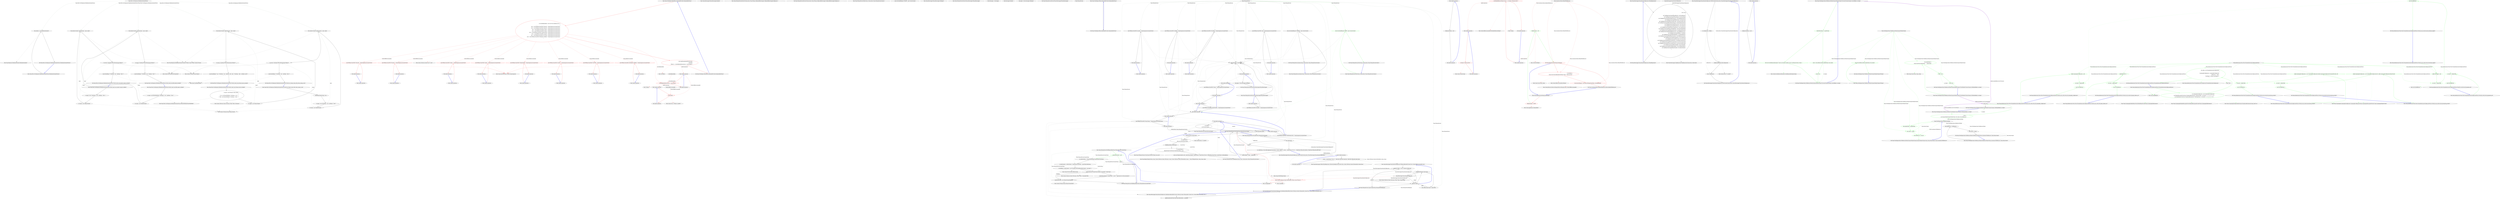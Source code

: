 digraph  {
n40 [label="Nancy.Tests.Unit.Responses.DefaultJsonSerializerFixture", span=""];
n0 [label="Entry Nancy.Tests.Unit.Responses.DefaultJsonSerializerFixture.DefaultJsonSerializerFixture()", span="15-15", cluster="Nancy.Tests.Unit.Responses.DefaultJsonSerializerFixture.DefaultJsonSerializerFixture()"];
n1 [label="this.serializer = new DefaultJsonSerializer()", span="17-17", cluster="Nancy.Tests.Unit.Responses.DefaultJsonSerializerFixture.DefaultJsonSerializerFixture()"];
n2 [label="Exit Nancy.Tests.Unit.Responses.DefaultJsonSerializerFixture.DefaultJsonSerializerFixture()", span="15-15", cluster="Nancy.Tests.Unit.Responses.DefaultJsonSerializerFixture.DefaultJsonSerializerFixture()"];
n3 [label="Entry Nancy.Responses.DefaultJsonSerializer.DefaultJsonSerializer()", span="9-9", cluster="Nancy.Responses.DefaultJsonSerializer.DefaultJsonSerializer()"];
n4 [label="Entry Nancy.Tests.Unit.Responses.DefaultJsonSerializerFixture.Should_camel_case_property_names_by_default()", span="21-21", cluster="Nancy.Tests.Unit.Responses.DefaultJsonSerializerFixture.Should_camel_case_property_names_by_default()"];
n5 [label="var input = new { FirstName = ''Joe'', lastName = ''Doe'' }", span="24-24", cluster="Nancy.Tests.Unit.Responses.DefaultJsonSerializerFixture.Should_camel_case_property_names_by_default()"];
n6 [label="var output = new MemoryStream()", span="27-27", cluster="Nancy.Tests.Unit.Responses.DefaultJsonSerializerFixture.Should_camel_case_property_names_by_default()"];
n7 [label="this.serializer.Serialize(''application/json'', input, output)", span="28-28", cluster="Nancy.Tests.Unit.Responses.DefaultJsonSerializerFixture.Should_camel_case_property_names_by_default()"];
n11 [label="Entry System.IO.MemoryStream.MemoryStream()", span="0-0", cluster="System.IO.MemoryStream.MemoryStream()"];
n8 [label="var actual = Encoding.UTF8.GetString(output.ToArray())", span="29-29", cluster="Nancy.Tests.Unit.Responses.DefaultJsonSerializerFixture.Should_camel_case_property_names_by_default()"];
n12 [label="Entry Nancy.Responses.DefaultJsonSerializer.Serialize<TModel>(string, TModel, System.IO.Stream)", span="37-37", cluster="Nancy.Responses.DefaultJsonSerializer.Serialize<TModel>(string, TModel, System.IO.Stream)"];
n9 [label="actual.ShouldEqual(''{\''firstName\'':\''Joe\'',\''lastName\'':\''Doe\''}'')", span="32-32", cluster="Nancy.Tests.Unit.Responses.DefaultJsonSerializerFixture.Should_camel_case_property_names_by_default()"];
n13 [label="Entry System.IO.MemoryStream.ToArray()", span="0-0", cluster="System.IO.MemoryStream.ToArray()"];
n14 [label="Entry System.Text.Encoding.GetString(byte[])", span="0-0", cluster="System.Text.Encoding.GetString(byte[])"];
n10 [label="Exit Nancy.Tests.Unit.Responses.DefaultJsonSerializerFixture.Should_camel_case_property_names_by_default()", span="21-21", cluster="Nancy.Tests.Unit.Responses.DefaultJsonSerializerFixture.Should_camel_case_property_names_by_default()"];
n15 [label="Entry object.ShouldEqual(object)", span="95-95", cluster="object.ShouldEqual(object)"];
n16 [label="Entry Nancy.Tests.Unit.Responses.DefaultJsonSerializerFixture.Should_camel_case_field_names_by_default()", span="36-36", cluster="Nancy.Tests.Unit.Responses.DefaultJsonSerializerFixture.Should_camel_case_field_names_by_default()"];
n17 [label="var input = new PersonWithFields { FirstName = ''Joe'', LastName = ''Doe'' }", span="39-39", cluster="Nancy.Tests.Unit.Responses.DefaultJsonSerializerFixture.Should_camel_case_field_names_by_default()"];
n18 [label="var output = new MemoryStream()", span="42-42", cluster="Nancy.Tests.Unit.Responses.DefaultJsonSerializerFixture.Should_camel_case_field_names_by_default()"];
n23 [label="Entry Nancy.Tests.Unit.Responses.DefaultJsonSerializerFixture.PersonWithFields.PersonWithFields()", span="92-92", cluster="Nancy.Tests.Unit.Responses.DefaultJsonSerializerFixture.PersonWithFields.PersonWithFields()"];
n19 [label="this.serializer.Serialize(''application/json'', input, output)", span="43-43", cluster="Nancy.Tests.Unit.Responses.DefaultJsonSerializerFixture.Should_camel_case_field_names_by_default()"];
n20 [label="var actual = Encoding.UTF8.GetString(output.ToArray())", span="44-44", cluster="Nancy.Tests.Unit.Responses.DefaultJsonSerializerFixture.Should_camel_case_field_names_by_default()"];
n21 [label="actual.ShouldEqual(''{\''firstName\'':\''Joe\'',\''lastName\'':\''Doe\''}'')", span="47-47", cluster="Nancy.Tests.Unit.Responses.DefaultJsonSerializerFixture.Should_camel_case_field_names_by_default()"];
n22 [label="Exit Nancy.Tests.Unit.Responses.DefaultJsonSerializerFixture.Should_camel_case_field_names_by_default()", span="36-36", cluster="Nancy.Tests.Unit.Responses.DefaultJsonSerializerFixture.Should_camel_case_field_names_by_default()"];
n24 [label="Entry Nancy.Tests.Unit.Responses.DefaultJsonSerializerFixture.Should_camel_case_dictionary_keys_by_default()", span="51-51", cluster="Nancy.Tests.Unit.Responses.DefaultJsonSerializerFixture.Should_camel_case_dictionary_keys_by_default()"];
n25 [label="var input = new Dictionary<string, object>\r\n            {\r\n                { ''Joe'', new PersonWithFields { FirstName = ''Joe'' } },\r\n                { ''John'', new PersonWithFields { FirstName = ''John'' } }\r\n            }", span="54-58", cluster="Nancy.Tests.Unit.Responses.DefaultJsonSerializerFixture.Should_camel_case_dictionary_keys_by_default()"];
n26 [label="var output = new MemoryStream()", span="61-61", cluster="Nancy.Tests.Unit.Responses.DefaultJsonSerializerFixture.Should_camel_case_dictionary_keys_by_default()"];
n31 [label="Entry System.Collections.Generic.Dictionary<TKey, TValue>.Dictionary()", span="0-0", cluster="System.Collections.Generic.Dictionary<TKey, TValue>.Dictionary()"];
n27 [label="this.serializer.Serialize(''application/json'', input, output)", span="62-62", cluster="Nancy.Tests.Unit.Responses.DefaultJsonSerializerFixture.Should_camel_case_dictionary_keys_by_default()"];
n28 [label="var actual = Encoding.UTF8.GetString(output.ToArray())", span="63-63", cluster="Nancy.Tests.Unit.Responses.DefaultJsonSerializerFixture.Should_camel_case_dictionary_keys_by_default()"];
n29 [label="actual.ShouldEqual(''{\''joe\'':{\''firstName\'':\''Joe\'',\''lastName\'':null},\''john\'':{\''firstName\'':\''John\'',\''lastName\'':null}}'')", span="66-66", cluster="Nancy.Tests.Unit.Responses.DefaultJsonSerializerFixture.Should_camel_case_dictionary_keys_by_default()"];
n30 [label="Exit Nancy.Tests.Unit.Responses.DefaultJsonSerializerFixture.Should_camel_case_dictionary_keys_by_default()", span="51-51", cluster="Nancy.Tests.Unit.Responses.DefaultJsonSerializerFixture.Should_camel_case_dictionary_keys_by_default()"];
n32 [label="Entry Nancy.Tests.Unit.Responses.DefaultJsonSerializerFixture.Should_not_change_casing_when_retain_casing_is_true()", span="70-70", cluster="Nancy.Tests.Unit.Responses.DefaultJsonSerializerFixture.Should_not_change_casing_when_retain_casing_is_true()"];
n33 [label="JsonSettings.RetainCasing = true", span="72-72", cluster="Nancy.Tests.Unit.Responses.DefaultJsonSerializerFixture.Should_not_change_casing_when_retain_casing_is_true()"];
n34 [label="var input = new {FirstName = ''Joe'', lastName = ''Doe''}", span="76-76", cluster="Nancy.Tests.Unit.Responses.DefaultJsonSerializerFixture.Should_not_change_casing_when_retain_casing_is_true()"];
n35 [label="var output = new MemoryStream()", span="79-79", cluster="Nancy.Tests.Unit.Responses.DefaultJsonSerializerFixture.Should_not_change_casing_when_retain_casing_is_true()"];
n36 [label="this.serializer.Serialize(''application/json'', input, output)", span="80-80", cluster="Nancy.Tests.Unit.Responses.DefaultJsonSerializerFixture.Should_not_change_casing_when_retain_casing_is_true()"];
n37 [label="var actual = Encoding.UTF8.GetString(output.ToArray())", span="81-81", cluster="Nancy.Tests.Unit.Responses.DefaultJsonSerializerFixture.Should_not_change_casing_when_retain_casing_is_true()"];
n38 [label="actual.ShouldEqual(''{\''FirstName\'':\''Joe\'',\''lastName\'':\''Doe\''}'')", span="84-84", cluster="Nancy.Tests.Unit.Responses.DefaultJsonSerializerFixture.Should_not_change_casing_when_retain_casing_is_true()"];
n39 [label="Exit Nancy.Tests.Unit.Responses.DefaultJsonSerializerFixture.Should_not_change_casing_when_retain_casing_is_true()", span="70-70", cluster="Nancy.Tests.Unit.Responses.DefaultJsonSerializerFixture.Should_not_change_casing_when_retain_casing_is_true()"];
m1_0 [label="Entry Nancy.ViewEngines.DefaultResourceAssemblyProvider.GetAssembliesToScan()", span="17-17", cluster="Nancy.ViewEngines.DefaultResourceAssemblyProvider.GetAssembliesToScan()", file="DefaultResourceAssemblyProvider.cs"];
m1_1 [label="var excludedAssemblies = new List<Func<Assembly, bool>>()\r\n            {\r\n                asm => asm.FullName.StartsWith(''Microsoft.'', StringComparison.InvariantCulture),\r\n                asm => asm.FullName.StartsWith(''Microsoft,'', StringComparison.InvariantCulture),\r\n                asm => asm.FullName.StartsWith(''System.'', StringComparison.InvariantCulture),\r\n                asm => asm.FullName.StartsWith(''System,'', StringComparison.InvariantCulture),\r\n                asm => asm.FullName.StartsWith(''CR_ExtUnitTest'', StringComparison.InvariantCulture),\r\n                asm => asm.FullName.StartsWith(''mscorlib,'', StringComparison.InvariantCulture),\r\n                asm => asm.FullName.StartsWith(''CR_VSTest'', StringComparison.InvariantCulture),\r\n                asm => asm.FullName.StartsWith(''DevExpress.CodeRush'', StringComparison.InvariantCulture),\r\n            }", span="19-29", cluster="Nancy.ViewEngines.DefaultResourceAssemblyProvider.GetAssembliesToScan()", color=red, community=0, file="DefaultResourceAssemblyProvider.cs"];
m1_2 [label="return AppDomainAssemblyTypeScanner\r\n                .Assemblies\r\n                .Where(x => !excludedAssemblies.Any(asm => asm.Invoke(x)));", span="31-33", cluster="Nancy.ViewEngines.DefaultResourceAssemblyProvider.GetAssembliesToScan()", color=red, community=0, file="DefaultResourceAssemblyProvider.cs"];
m1_3 [label="Exit Nancy.ViewEngines.DefaultResourceAssemblyProvider.GetAssembliesToScan()", span="17-17", cluster="Nancy.ViewEngines.DefaultResourceAssemblyProvider.GetAssembliesToScan()", file="DefaultResourceAssemblyProvider.cs"];
m1_4 [label="Entry System.Collections.Generic.List<T>.List()", span="0-0", cluster="System.Collections.Generic.List<T>.List()", file="DefaultResourceAssemblyProvider.cs"];
m1_38 [label="Entry System.Func<T, TResult>.Invoke(T)", span="0-0", cluster="System.Func<T, TResult>.Invoke(T)", file="DefaultResourceAssemblyProvider.cs"];
m1_34 [label="Entry Unk.Any", span="", cluster="Unk.Any", file="DefaultResourceAssemblyProvider.cs"];
m1_35 [label="Entry lambda expression", span="33-33", cluster="lambda expression", file="DefaultResourceAssemblyProvider.cs"];
m1_7 [label="asm.FullName.StartsWith(''Microsoft.'', StringComparison.InvariantCulture)", span="21-21", cluster="lambda expression", color=red, community=0, file="DefaultResourceAssemblyProvider.cs"];
m1_11 [label="asm.FullName.StartsWith(''Microsoft,'', StringComparison.InvariantCulture)", span="22-22", cluster="lambda expression", color=red, community=0, file="DefaultResourceAssemblyProvider.cs"];
m1_14 [label="asm.FullName.StartsWith(''System.'', StringComparison.InvariantCulture)", span="23-23", cluster="lambda expression", color=red, community=0, file="DefaultResourceAssemblyProvider.cs"];
m1_17 [label="asm.FullName.StartsWith(''System,'', StringComparison.InvariantCulture)", span="24-24", cluster="lambda expression", color=red, community=0, file="DefaultResourceAssemblyProvider.cs"];
m1_20 [label="asm.FullName.StartsWith(''CR_ExtUnitTest'', StringComparison.InvariantCulture)", span="25-25", cluster="lambda expression", color=red, community=0, file="DefaultResourceAssemblyProvider.cs"];
m1_23 [label="asm.FullName.StartsWith(''mscorlib,'', StringComparison.InvariantCulture)", span="26-26", cluster="lambda expression", color=red, community=0, file="DefaultResourceAssemblyProvider.cs"];
m1_26 [label="asm.FullName.StartsWith(''CR_VSTest'', StringComparison.InvariantCulture)", span="27-27", cluster="lambda expression", color=red, community=0, file="DefaultResourceAssemblyProvider.cs"];
m1_29 [label="asm.FullName.StartsWith(''DevExpress.CodeRush'', StringComparison.InvariantCulture)", span="28-28", cluster="lambda expression", color=red, community=0, file="DefaultResourceAssemblyProvider.cs"];
m1_32 [label="!excludedAssemblies.Any(asm => asm.Invoke(x))", span="33-33", cluster="lambda expression", color=red, community=0, file="DefaultResourceAssemblyProvider.cs"];
m1_31 [label="Entry lambda expression", span="33-33", cluster="lambda expression", file="DefaultResourceAssemblyProvider.cs"];
m1_6 [label="Entry lambda expression", span="21-21", cluster="lambda expression", file="DefaultResourceAssemblyProvider.cs"];
m1_8 [label="Exit lambda expression", span="21-21", cluster="lambda expression", file="DefaultResourceAssemblyProvider.cs"];
m1_10 [label="Entry lambda expression", span="22-22", cluster="lambda expression", file="DefaultResourceAssemblyProvider.cs"];
m1_12 [label="Exit lambda expression", span="22-22", cluster="lambda expression", file="DefaultResourceAssemblyProvider.cs"];
m1_13 [label="Entry lambda expression", span="23-23", cluster="lambda expression", file="DefaultResourceAssemblyProvider.cs"];
m1_15 [label="Exit lambda expression", span="23-23", cluster="lambda expression", file="DefaultResourceAssemblyProvider.cs"];
m1_16 [label="Entry lambda expression", span="24-24", cluster="lambda expression", file="DefaultResourceAssemblyProvider.cs"];
m1_18 [label="Exit lambda expression", span="24-24", cluster="lambda expression", file="DefaultResourceAssemblyProvider.cs"];
m1_19 [label="Entry lambda expression", span="25-25", cluster="lambda expression", file="DefaultResourceAssemblyProvider.cs"];
m1_21 [label="Exit lambda expression", span="25-25", cluster="lambda expression", file="DefaultResourceAssemblyProvider.cs"];
m1_22 [label="Entry lambda expression", span="26-26", cluster="lambda expression", file="DefaultResourceAssemblyProvider.cs"];
m1_24 [label="Exit lambda expression", span="26-26", cluster="lambda expression", file="DefaultResourceAssemblyProvider.cs"];
m1_25 [label="Entry lambda expression", span="27-27", cluster="lambda expression", file="DefaultResourceAssemblyProvider.cs"];
m1_27 [label="Exit lambda expression", span="27-27", cluster="lambda expression", file="DefaultResourceAssemblyProvider.cs"];
m1_28 [label="Entry lambda expression", span="28-28", cluster="lambda expression", file="DefaultResourceAssemblyProvider.cs"];
m1_30 [label="Exit lambda expression", span="28-28", cluster="lambda expression", file="DefaultResourceAssemblyProvider.cs"];
m1_36 [label="asm.Invoke(x)", span="33-33", cluster="lambda expression", color=red, community=0, file="DefaultResourceAssemblyProvider.cs"];
m1_33 [label="Exit lambda expression", span="33-33", cluster="lambda expression", file="DefaultResourceAssemblyProvider.cs"];
m1_37 [label="Exit lambda expression", span="33-33", cluster="lambda expression", file="DefaultResourceAssemblyProvider.cs"];
m1_5 [label="Entry Unk.Where", span="", cluster="Unk.Where", file="DefaultResourceAssemblyProvider.cs"];
m1_9 [label="Entry string.StartsWith(string, System.StringComparison)", span="0-0", cluster="string.StartsWith(string, System.StringComparison)", file="DefaultResourceAssemblyProvider.cs"];
m1_39 [label=excludedAssemblies, span="", file="DefaultResourceAssemblyProvider.cs"];
m1_40 [label="System.Reflection.Assembly", span="", file="DefaultResourceAssemblyProvider.cs"];
m2_7 [label="Entry Nancy.Bootstrapper.INancyBootstrapper.Initialise()", span="10-10", cluster="Nancy.Bootstrapper.INancyBootstrapper.Initialise()", file="DefaultTextResourceFixture.cs"];
m2_0 [label="Entry Nancy.Testing.Browser.Browser(System.Action<Nancy.Testing.ConfigurableBootstrapper.ConfigurableBootstrapperConfigurator>)", span="26-26", cluster="Nancy.Testing.Browser.Browser(System.Action<Nancy.Testing.ConfigurableBootstrapper.ConfigurableBootstrapperConfigurator>)", file="DefaultTextResourceFixture.cs"];
m2_1 [label="Exit Nancy.Testing.Browser.Browser(System.Action<Nancy.Testing.ConfigurableBootstrapper.ConfigurableBootstrapperConfigurator>)", span="26-26", cluster="Nancy.Testing.Browser.Browser(System.Action<Nancy.Testing.ConfigurableBootstrapper.ConfigurableBootstrapperConfigurator>)", file="DefaultTextResourceFixture.cs"];
m2_9 [label="Entry Nancy.Testing.Browser.Delete(string, System.Action<Nancy.Testing.BrowserContext>)", span="48-48", cluster="Nancy.Testing.Browser.Delete(string, System.Action<Nancy.Testing.BrowserContext>)", file="DefaultTextResourceFixture.cs"];
m2_10 [label="return this.HandleRequest(''DELETE'', path, browserContext);", span="50-50", cluster="Nancy.Testing.Browser.Delete(string, System.Action<Nancy.Testing.BrowserContext>)", file="DefaultTextResourceFixture.cs"];
m2_8 [label="Entry Nancy.Bootstrapper.INancyBootstrapper.GetEngine()", span="16-16", cluster="Nancy.Bootstrapper.INancyBootstrapper.GetEngine()", file="DefaultTextResourceFixture.cs"];
m2_2 [label="Entry Nancy.Testing.Browser.Browser(Nancy.Bootstrapper.INancyBootstrapper)", span="35-35", cluster="Nancy.Testing.Browser.Browser(Nancy.Bootstrapper.INancyBootstrapper)", file="DefaultTextResourceFixture.cs"];
m2_3 [label="this.bootstrapper = bootstrapper", span="37-37", cluster="Nancy.Testing.Browser.Browser(Nancy.Bootstrapper.INancyBootstrapper)", file="DefaultTextResourceFixture.cs"];
m2_4 [label="this.bootstrapper.Initialise()", span="38-38", cluster="Nancy.Testing.Browser.Browser(Nancy.Bootstrapper.INancyBootstrapper)", file="DefaultTextResourceFixture.cs"];
m2_5 [label="this.engine = this.bootstrapper.GetEngine()", span="39-39", cluster="Nancy.Testing.Browser.Browser(Nancy.Bootstrapper.INancyBootstrapper)", file="DefaultTextResourceFixture.cs"];
m2_6 [label="Exit Nancy.Testing.Browser.Browser(Nancy.Bootstrapper.INancyBootstrapper)", span="35-35", cluster="Nancy.Testing.Browser.Browser(Nancy.Bootstrapper.INancyBootstrapper)", file="DefaultTextResourceFixture.cs"];
m2_92 [label="Nancy.Testing.Browser", span="", file="DefaultTextResourceFixture.cs"];
m3_0 [label="Entry Nancy.ViewEngines.IResourceAssemblyProvider.GetAssembliesToScan()", span="14-14", cluster="Nancy.ViewEngines.IResourceAssemblyProvider.GetAssembliesToScan()", file="IResourceAssemblyProvider.cs"];
m3_1 [label="Exit Nancy.ViewEngines.IResourceAssemblyProvider.GetAssembliesToScan()", span="14-14", cluster="Nancy.ViewEngines.IResourceAssemblyProvider.GetAssembliesToScan()", file="IResourceAssemblyProvider.cs"];
m4_49 [label="Exit Nancy.Testing.Browser.SetCookies(Nancy.Testing.BrowserContext)", span="136-136", cluster="Nancy.Testing.Browser.SetCookies(Nancy.Testing.BrowserContext)", file="NancyInternalConfiguration.cs"];
m4_50 [label="Entry System.Collections.Generic.IEnumerable<TSource>.Any<TSource>()", span="0-0", cluster="System.Collections.Generic.IEnumerable<TSource>.Any<TSource>()", color=red, community=0, file="NancyInternalConfiguration.cs"];
m4_51 [label="Entry Unk.Aggregate", span="", cluster="Unk.Aggregate", file="NancyInternalConfiguration.cs"];
m4_61 [label="string.IsNullOrEmpty(cookie.Value)", span="157-157", cluster="Nancy.Testing.Browser.CaptureCookies(Nancy.Testing.BrowserResponse)", file="NancyInternalConfiguration.cs"];
m4_52 [label="Entry Unk.Header", span="", cluster="Unk.Header", file="NancyInternalConfiguration.cs"];
m4_13 [label="Entry lambda expression", span="40-40", cluster="lambda expression", file="NancyInternalConfiguration.cs"];
m4_14 [label="asm.FullName.StartsWith(''mscorlib,'', StringComparison.InvariantCulture)", span="40-40", cluster="lambda expression", file="NancyInternalConfiguration.cs"];
m4_15 [label="Exit lambda expression", span="40-40", cluster="lambda expression", file="NancyInternalConfiguration.cs"];
m4_38 [label="AppDomainAssemblyTypeScanner.IgnoredAssemblies = assemblies", span="189-189", cluster="Nancy.Bootstrapper.NancyInternalConfiguration.UpdateIgnoredAssemblies(System.Collections.Generic.IEnumerable<System.Func<System.Reflection.Assembly, bool>>)", file="NancyInternalConfiguration.cs"];
m4_67 [label="Entry Nancy.Testing.Browser.BuildRequestBody(Nancy.Testing.IBrowserContextValues)", span="168-168", cluster="Nancy.Testing.Browser.BuildRequestBody(Nancy.Testing.IBrowserContextValues)", file="NancyInternalConfiguration.cs"];
m4_68 [label="contextValues.Body != null", span="170-170", cluster="Nancy.Testing.Browser.BuildRequestBody(Nancy.Testing.IBrowserContextValues)", color=green, community=0, file="NancyInternalConfiguration.cs"];
m4_69 [label="return;", span="172-172", cluster="Nancy.Testing.Browser.BuildRequestBody(Nancy.Testing.IBrowserContextValues)", file="NancyInternalConfiguration.cs"];
m4_70 [label="var useFormValues = !String.IsNullOrEmpty(contextValues.FormValues)", span="175-175", cluster="Nancy.Testing.Browser.BuildRequestBody(Nancy.Testing.IBrowserContextValues)", file="NancyInternalConfiguration.cs"];
m4_71 [label="var bodyContents = useFormValues ? contextValues.FormValues : contextValues.BodyString", span="176-176", cluster="Nancy.Testing.Browser.BuildRequestBody(Nancy.Testing.IBrowserContextValues)", file="NancyInternalConfiguration.cs"];
m4_73 [label="useFormValues && !contextValues.Headers.ContainsKey(''Content-Type'')", span="179-179", cluster="Nancy.Testing.Browser.BuildRequestBody(Nancy.Testing.IBrowserContextValues)", file="NancyInternalConfiguration.cs"];
m4_74 [label="contextValues.Headers[''Content-Type''] = new[] { ''application/x-www-form-urlencoded'' }", span="181-181", cluster="Nancy.Testing.Browser.BuildRequestBody(Nancy.Testing.IBrowserContextValues)", file="NancyInternalConfiguration.cs"];
m4_75 [label="contextValues.Body = new MemoryStream(bodyBytes)", span="184-184", cluster="Nancy.Testing.Browser.BuildRequestBody(Nancy.Testing.IBrowserContextValues)", file="NancyInternalConfiguration.cs"];
m4_72 [label="var bodyBytes = bodyContents != null ? Encoding.UTF8.GetBytes(bodyContents) : new byte[] { }", span="177-177", cluster="Nancy.Testing.Browser.BuildRequestBody(Nancy.Testing.IBrowserContextValues)", file="NancyInternalConfiguration.cs"];
m4_76 [label="Exit Nancy.Testing.Browser.BuildRequestBody(Nancy.Testing.IBrowserContextValues)", span="168-168", cluster="Nancy.Testing.Browser.BuildRequestBody(Nancy.Testing.IBrowserContextValues)", file="NancyInternalConfiguration.cs"];
m4_90 [label="Entry Nancy.IO.RequestStream.FromStream(System.IO.Stream, long, bool)", span="273-273", cluster="Nancy.IO.RequestStream.FromStream(System.IO.Stream, long, bool)", file="NancyInternalConfiguration.cs"];
m4_57 [label="Entry Nancy.Bootstrapper.NancyInternalConfiguration.WithIgnoredAssembly(System.Func<System.Reflection.Assembly, bool>)", span="286-286", cluster="Nancy.Bootstrapper.NancyInternalConfiguration.WithIgnoredAssembly(System.Func<System.Reflection.Assembly, bool>)", file="NancyInternalConfiguration.cs"];
m4_25 [label="Entry lambda expression", span="44-44", cluster="lambda expression", file="NancyInternalConfiguration.cs"];
m4_26 [label="asm.FullName.StartsWith(''IronRuby'', StringComparison.InvariantCulture)", span="44-44", cluster="lambda expression", file="NancyInternalConfiguration.cs"];
m4_27 [label="Exit lambda expression", span="44-44", cluster="lambda expression", file="NancyInternalConfiguration.cs"];
m4_36 [label="Exit lambda expression", span="47-47", cluster="lambda expression", file="NancyInternalConfiguration.cs"];
m4_81 [label="this.SetCookies(context)", span="192-192", cluster="Nancy.Testing.Browser.CreateRequest(string, string, System.Action<Nancy.Testing.BrowserContext>)", file="NancyInternalConfiguration.cs"];
m4_84 [label="BuildRequestBody(contextValues)", span="199-199", cluster="Nancy.Testing.Browser.CreateRequest(string, string, System.Action<Nancy.Testing.BrowserContext>)", file="NancyInternalConfiguration.cs"];
m4_80 [label="var context =\r\n                new BrowserContext()", span="189-190", cluster="Nancy.Testing.Browser.CreateRequest(string, string, System.Action<Nancy.Testing.BrowserContext>)", file="NancyInternalConfiguration.cs"];
m4_82 [label="browserContext.Invoke(context)", span="194-194", cluster="Nancy.Testing.Browser.CreateRequest(string, string, System.Action<Nancy.Testing.BrowserContext>)", file="NancyInternalConfiguration.cs"];
m4_83 [label="var contextValues =\r\n                (IBrowserContextValues)context", span="196-197", cluster="Nancy.Testing.Browser.CreateRequest(string, string, System.Action<Nancy.Testing.BrowserContext>)", file="NancyInternalConfiguration.cs"];
m4_85 [label="var requestStream =\r\n                RequestStream.FromStream(contextValues.Body, 0, true)", span="201-202", cluster="Nancy.Testing.Browser.CreateRequest(string, string, System.Action<Nancy.Testing.BrowserContext>)", file="NancyInternalConfiguration.cs"];
m4_86 [label="return new Request(method, path, contextValues.Headers, requestStream, contextValues.Protocol, contextValues.QueryString, contextValues.UserHostAddress);", span="204-204", cluster="Nancy.Testing.Browser.CreateRequest(string, string, System.Action<Nancy.Testing.BrowserContext>)", file="NancyInternalConfiguration.cs"];
m4_87 [label="Exit Nancy.Testing.Browser.CreateRequest(string, string, System.Action<Nancy.Testing.BrowserContext>)", span="187-187", cluster="Nancy.Testing.Browser.CreateRequest(string, string, System.Action<Nancy.Testing.BrowserContext>)", file="NancyInternalConfiguration.cs"];
m4_9 [label="Exit lambda expression", span="38-38", cluster="lambda expression", file="NancyInternalConfiguration.cs"];
m4_10 [label="Entry lambda expression", span="39-39", cluster="lambda expression", file="NancyInternalConfiguration.cs"];
m4_11 [label="asm.FullName.StartsWith(''CR_ExtUnitTest'', StringComparison.InvariantCulture)", span="39-39", cluster="lambda expression", file="NancyInternalConfiguration.cs"];
m4_79 [label="Entry System.IO.MemoryStream.MemoryStream(byte[])", span="0-0", cluster="System.IO.MemoryStream.MemoryStream(byte[])", file="NancyInternalConfiguration.cs"];
m4_53 [label="Entry lambda expression", span="143-143", cluster="lambda expression", file="NancyInternalConfiguration.cs"];
m4_54 [label="current + string.Format(''{0}={1};'', HttpUtility.UrlEncode(cookie.Key), HttpUtility.UrlEncode(cookie.Value))", span="143-143", cluster="lambda expression", file="NancyInternalConfiguration.cs"];
m4_55 [label="Exit lambda expression", span="143-143", cluster="lambda expression", file="NancyInternalConfiguration.cs"];
m4_16 [label="Entry lambda expression", span="41-41", cluster="lambda expression", file="NancyInternalConfiguration.cs"];
m4_17 [label="asm.FullName.StartsWith(''CR_VSTest'', StringComparison.InvariantCulture)", span="41-41", cluster="lambda expression", file="NancyInternalConfiguration.cs"];
m4_18 [label="Exit lambda expression", span="41-41", cluster="lambda expression", file="NancyInternalConfiguration.cs"];
m4_37 [label="Entry Nancy.Bootstrapper.NancyInternalConfiguration.UpdateIgnoredAssemblies(System.Collections.Generic.IEnumerable<System.Func<System.Reflection.Assembly, bool>>)", span="187-187", cluster="Nancy.Bootstrapper.NancyInternalConfiguration.UpdateIgnoredAssemblies(System.Collections.Generic.IEnumerable<System.Func<System.Reflection.Assembly, bool>>)", file="NancyInternalConfiguration.cs"];
m4_91 [label="Entry Nancy.Request.Request(string, string, System.Collections.Generic.IDictionary<string, System.Collections.Generic.IEnumerable<string>>, Nancy.IO.RequestStream, string, string, string)", span="44-44", cluster="Nancy.Request.Request(string, string, System.Collections.Generic.IDictionary<string, System.Collections.Generic.IEnumerable<string>>, Nancy.IO.RequestStream, string, string, string)", file="NancyInternalConfiguration.cs"];
m4_58 [label="response.Cookies == null || !response.Cookies.Any()", span="150-150", cluster="Nancy.Testing.Browser.CaptureCookies(Nancy.Testing.BrowserResponse)", file="NancyInternalConfiguration.cs"];
m4_59 [label="return;", span="152-152", cluster="Nancy.Testing.Browser.CaptureCookies(Nancy.Testing.BrowserResponse)", file="NancyInternalConfiguration.cs"];
m4_60 [label="response.Cookies", span="155-155", cluster="Nancy.Testing.Browser.CaptureCookies(Nancy.Testing.BrowserResponse)", file="NancyInternalConfiguration.cs"];
m4_66 [label="Entry System.Collections.Generic.IDictionary<TKey, TValue>.Remove(TKey)", span="0-0", cluster="System.Collections.Generic.IDictionary<TKey, TValue>.Remove(TKey)", file="NancyInternalConfiguration.cs"];
m4_56 [label="Entry Nancy.Bootstrapper.CollectionTypeRegistration.CollectionTypeRegistration(System.Type, System.Collections.Generic.IEnumerable<System.Type>)", span="19-19", cluster="Nancy.Bootstrapper.CollectionTypeRegistration.CollectionTypeRegistration(System.Type, System.Collections.Generic.IEnumerable<System.Type>)", file="NancyInternalConfiguration.cs"];
m4_28 [label="Entry lambda expression", span="45-45", cluster="lambda expression", file="NancyInternalConfiguration.cs"];
m4_29 [label="asm.FullName.StartsWith(''xunit'', StringComparison.InvariantCulture)", span="45-45", cluster="lambda expression", file="NancyInternalConfiguration.cs"];
m4_30 [label="Exit lambda expression", span="45-45", cluster="lambda expression", file="NancyInternalConfiguration.cs"];
m4_89 [label="Entry System.Action<T>.Invoke(T)", span="0-0", cluster="System.Action<T>.Invoke(T)", file="NancyInternalConfiguration.cs"];
m4_48 [label="context.Header(''Cookie'', cookieString)", span="145-145", cluster="Nancy.Testing.Browser.SetCookies(Nancy.Testing.BrowserContext)", file="NancyInternalConfiguration.cs"];
m4_8 [label="asm.FullName.StartsWith(''System,'', StringComparison.InvariantCulture)", span="38-38", cluster="lambda expression", file="NancyInternalConfiguration.cs"];
m4_39 [label="Exit Nancy.Bootstrapper.NancyInternalConfiguration.UpdateIgnoredAssemblies(System.Collections.Generic.IEnumerable<System.Func<System.Reflection.Assembly, bool>>)", span="187-187", cluster="Nancy.Bootstrapper.NancyInternalConfiguration.UpdateIgnoredAssemblies(System.Collections.Generic.IEnumerable<System.Func<System.Reflection.Assembly, bool>>)", file="NancyInternalConfiguration.cs"];
m4_62 [label="Nancy.Bootstrapper.NancyInternalConfiguration", span="", cluster="Nancy.Testing.Browser.CaptureCookies(Nancy.Testing.BrowserResponse)", file="NancyInternalConfiguration.cs"];
m4_63 [label="this.cookies[cookie.Name] = cookie.Value", span="163-163", cluster="Nancy.Testing.Browser.CaptureCookies(Nancy.Testing.BrowserResponse)", file="NancyInternalConfiguration.cs"];
m4_64 [label="Exit Nancy.Testing.Browser.CaptureCookies(Nancy.Testing.BrowserResponse)", span="148-148", cluster="Nancy.Testing.Browser.CaptureCookies(Nancy.Testing.BrowserResponse)", file="NancyInternalConfiguration.cs"];
m4_3 [label="this.bootstrapper = bootstrapper", span="37-37", cluster="Nancy.Testing.Browser.Browser(Nancy.Bootstrapper.INancyBootstrapper)", file="NancyInternalConfiguration.cs"];
m4_7 [label="Entry lambda expression", span="38-38", cluster="lambda expression", file="NancyInternalConfiguration.cs"];
m4_65 [label="Entry string.IsNullOrEmpty(string)", span="0-0", cluster="string.IsNullOrEmpty(string)", file="NancyInternalConfiguration.cs"];
m4_12 [label="Exit lambda expression", span="39-39", cluster="lambda expression", file="NancyInternalConfiguration.cs"];
m4_31 [label="Entry lambda expression", span="46-46", cluster="lambda expression", file="NancyInternalConfiguration.cs"];
m4_32 [label="asm.FullName.StartsWith(''Nancy.Testing'', StringComparison.InvariantCulture)", span="46-46", cluster="lambda expression", file="NancyInternalConfiguration.cs"];
m4_33 [label="Exit lambda expression", span="46-46", cluster="lambda expression", file="NancyInternalConfiguration.cs"];
m4_34 [label="Entry lambda expression", span="47-47", cluster="lambda expression", file="NancyInternalConfiguration.cs"];
m4_35 [label="asm.FullName.StartsWith(''MonoDevelop.NUnit'', StringComparison.InvariantCulture)", span="47-47", cluster="lambda expression", file="NancyInternalConfiguration.cs"];
m4_43 [label="Entry Nancy.Bootstrapper.NancyInternalConfiguration.WithOverrides(System.Action<Nancy.Bootstrapper.NancyInternalConfiguration>)", span="215-215", cluster="Nancy.Bootstrapper.NancyInternalConfiguration.WithOverrides(System.Action<Nancy.Bootstrapper.NancyInternalConfiguration>)", file="NancyInternalConfiguration.cs"];
m4_44 [label="Entry Nancy.Testing.Browser.SetCookies(Nancy.Testing.BrowserContext)", span="136-136", cluster="Nancy.Testing.Browser.SetCookies(Nancy.Testing.BrowserContext)", file="NancyInternalConfiguration.cs"];
m4_45 [label="!this.cookies.Any()", span="138-138", cluster="Nancy.Testing.Browser.SetCookies(Nancy.Testing.BrowserContext)", file="NancyInternalConfiguration.cs"];
m4_46 [label="return;", span="140-140", cluster="Nancy.Testing.Browser.SetCookies(Nancy.Testing.BrowserContext)", file="NancyInternalConfiguration.cs"];
m4_47 [label="var cookieString = this.cookies.Aggregate(string.Empty, (current, cookie) => current + string.Format(''{0}={1};'', HttpUtility.UrlEncode(cookie.Key), HttpUtility.UrlEncode(cookie.Value)))", span="143-143", cluster="Nancy.Testing.Browser.SetCookies(Nancy.Testing.BrowserContext)", file="NancyInternalConfiguration.cs"];
m4_78 [label="Entry System.Collections.Generic.IDictionary<TKey, TValue>.ContainsKey(TKey)", span="0-0", cluster="System.Collections.Generic.IDictionary<TKey, TValue>.ContainsKey(TKey)", file="NancyInternalConfiguration.cs"];
m4_0 [label="Entry lambda expression", span="36-36", cluster="lambda expression", file="NancyInternalConfiguration.cs"];
m4_1 [label="asm.FullName.StartsWith(''Microsoft.'', StringComparison.InvariantCulture)", span="36-36", cluster="lambda expression", file="NancyInternalConfiguration.cs"];
m4_2 [label="Entry Nancy.Testing.Browser.Browser(Nancy.Bootstrapper.INancyBootstrapper)", span="35-35", cluster="Nancy.Testing.Browser.Browser(Nancy.Bootstrapper.INancyBootstrapper)", file="NancyInternalConfiguration.cs"];
m4_4 [label="this.bootstrapper.Initialise()", span="38-38", cluster="Nancy.Testing.Browser.Browser(Nancy.Bootstrapper.INancyBootstrapper)", file="NancyInternalConfiguration.cs"];
m4_5 [label="this.engine = this.bootstrapper.GetEngine()", span="39-39", cluster="Nancy.Testing.Browser.Browser(Nancy.Bootstrapper.INancyBootstrapper)", file="NancyInternalConfiguration.cs"];
m4_6 [label="Exit Nancy.Testing.Browser.Browser(Nancy.Bootstrapper.INancyBootstrapper)", span="35-35", cluster="Nancy.Testing.Browser.Browser(Nancy.Bootstrapper.INancyBootstrapper)", file="NancyInternalConfiguration.cs"];
m4_19 [label="Entry Nancy.Testing.Browser.Options(string, System.Action<Nancy.Testing.BrowserContext>)", span="81-81", cluster="Nancy.Testing.Browser.Options(string, System.Action<Nancy.Testing.BrowserContext>)", file="NancyInternalConfiguration.cs"];
m4_20 [label="return this.HandleRequest(''OPTIONS'', path, browserContext);", span="83-83", cluster="Nancy.Testing.Browser.Options(string, System.Action<Nancy.Testing.BrowserContext>)", file="NancyInternalConfiguration.cs"];
m4_21 [label="Exit Nancy.Testing.Browser.Options(string, System.Action<Nancy.Testing.BrowserContext>)", span="81-81", cluster="Nancy.Testing.Browser.Options(string, System.Action<Nancy.Testing.BrowserContext>)", file="NancyInternalConfiguration.cs"];
m4_22 [label="Entry Nancy.Testing.Browser.Patch(string, System.Action<Nancy.Testing.BrowserContext>)", span="92-92", cluster="Nancy.Testing.Browser.Patch(string, System.Action<Nancy.Testing.BrowserContext>)", file="NancyInternalConfiguration.cs"];
m4_23 [label="return this.HandleRequest(''PATCH'', path, browserContext);", span="94-94", cluster="Nancy.Testing.Browser.Patch(string, System.Action<Nancy.Testing.BrowserContext>)", file="NancyInternalConfiguration.cs", color=green, community=0];
m4_24 [label="Exit Nancy.Testing.Browser.Patch(string, System.Action<Nancy.Testing.BrowserContext>)", span="92-92", cluster="Nancy.Testing.Browser.Patch(string, System.Action<Nancy.Testing.BrowserContext>)", file="NancyInternalConfiguration.cs"];
m4_40 [label="Entry lambda expression", span="201-201", cluster="lambda expression", file="NancyInternalConfiguration.cs"];
m4_41 [label="tr.RegistrationType != null", span="201-201", cluster="lambda expression", file="NancyInternalConfiguration.cs"];
m4_42 [label="Exit lambda expression", span="201-201", cluster="lambda expression", file="NancyInternalConfiguration.cs"];
m4_77 [label="Entry System.Text.Encoding.GetBytes(string)", span="0-0", cluster="System.Text.Encoding.GetBytes(string)", file="NancyInternalConfiguration.cs"];
m4_88 [label="Entry Nancy.Testing.BrowserContext.BrowserContext()", span="14-14", cluster="Nancy.Testing.BrowserContext.BrowserContext()", file="NancyInternalConfiguration.cs"];
m4_92 [label="Nancy.Testing.Browser", span="", file="NancyInternalConfiguration.cs"];
m5_16 [label="Entry Unk.Any", span="", cluster="Unk.Any", file="ResourceBasedTextResource.cs"];
m5_20 [label="Entry string.Contains(string)", span="0-0", cluster="string.Contains(string)", file="ResourceBasedTextResource.cs"];
m5_10 [label="Entry string.Concat(string, string)", span="0-0", cluster="string.Concat(string, string)", file="ResourceBasedTextResource.cs"];
m5_0 [label="Entry Nancy.Responses.JsonSettings.JsonSettings()", span="17-17", cluster="Nancy.Responses.JsonSettings.JsonSettings()", file="ResourceBasedTextResource.cs"];
m5_1 [label="MaxJsonLength = 102400", span="19-19", cluster="Nancy.Responses.JsonSettings.JsonSettings()", color=red, community=0, file="ResourceBasedTextResource.cs"];
m5_2 [label="MaxRecursions = 100", span="20-20", cluster="Nancy.Responses.JsonSettings.JsonSettings()", color=green, community=0, file="ResourceBasedTextResource.cs"];
m5_3 [label="Exit Nancy.Responses.JsonSettings.JsonSettings()", span="17-17", cluster="Nancy.Responses.JsonSettings.JsonSettings()", color=red, community=0, file="ResourceBasedTextResource.cs"];
m5_4 [label="var baseName =\r\n                    string.Concat(culturedAssembly.GetName().Name, ''.Resources.Text'')", span="29-30", cluster="Nancy.Localization.ResourceBasedTextResource.ResourceBasedTextResource()", color=red, community=2, file="ResourceBasedTextResource.cs"];
m5_5 [label="this.resourceManager = new ResourceManager(baseName, culturedAssembly)", span="32-32", cluster="Nancy.Localization.ResourceBasedTextResource.ResourceBasedTextResource()", color=red, community=0, file="ResourceBasedTextResource.cs"];
m5_6 [label="Exit Nancy.Localization.ResourceBasedTextResource.ResourceBasedTextResource()", span="19-19", cluster="Nancy.Localization.ResourceBasedTextResource.ResourceBasedTextResource()", file="ResourceBasedTextResource.cs"];
m5_17 [label="Entry lambda expression", span="25-25", cluster="lambda expression", file="ResourceBasedTextResource.cs"];
m5_12 [label="Entry lambda expression", span="25-25", cluster="lambda expression", file="ResourceBasedTextResource.cs"];
m5_13 [label="x.GetManifestResourceNames().Any(y => y.Contains(''.Resources.Text''))", span="25-25", cluster="lambda expression", color=red, community=0, file="ResourceBasedTextResource.cs"];
m5_14 [label="Exit lambda expression", span="25-25", cluster="lambda expression", file="ResourceBasedTextResource.cs"];
m5_18 [label="y.Contains(''.Resources.Text'')", span="25-25", cluster="lambda expression", color=red, community=0, file="ResourceBasedTextResource.cs"];
m5_19 [label="Exit lambda expression", span="25-25", cluster="lambda expression", file="ResourceBasedTextResource.cs"];
m5_9 [label="Entry System.Reflection.Assembly.GetName()", span="0-0", cluster="System.Reflection.Assembly.GetName()", file="ResourceBasedTextResource.cs"];
m5_15 [label="Entry System.Reflection.Assembly.GetManifestResourceNames()", span="0-0", cluster="System.Reflection.Assembly.GetManifestResourceNames()", file="ResourceBasedTextResource.cs"];
m5_7 [label="Entry System.AppDomain.GetAssemblies()", span="0-0", cluster="System.AppDomain.GetAssemblies()", file="ResourceBasedTextResource.cs"];
m5_8 [label="Entry Unk.FirstOrDefault", span="", cluster="Unk.FirstOrDefault", file="ResourceBasedTextResource.cs"];
m5_11 [label="Entry System.Resources.ResourceManager.ResourceManager(string, System.Reflection.Assembly)", span="0-0", cluster="System.Resources.ResourceManager.ResourceManager(string, System.Reflection.Assembly)", file="ResourceBasedTextResource.cs"];
m5_21 [label="Nancy.Localization.ResourceBasedTextResource", span="", file="ResourceBasedTextResource.cs"];
m7_9 [label="Entry Nancy.Bootstrapper.NancyInternalConfiguration.GetTypeRegistations()", span="137-137", cluster="Nancy.Bootstrapper.NancyInternalConfiguration.GetTypeRegistations()", file="ResourceViewLocationProviderFixture.cs"];
m7_10 [label="return new[]\r\n            {\r\n                new TypeRegistration(typeof(IRouteResolver), this.RouteResolver),\r\n                new TypeRegistration(typeof(INancyEngine), this.NancyEngine),\r\n                new TypeRegistration(typeof(IModuleKeyGenerator), this.ModuleKeyGenerator),\r\n                new TypeRegistration(typeof(IRouteCache), this.RouteCache),\r\n                new TypeRegistration(typeof(IRouteCacheProvider), this.RouteCacheProvider),\r\n                new TypeRegistration(typeof(IRoutePatternMatcher), this.RoutePatternMatcher),\r\n                new TypeRegistration(typeof(IViewLocator), this.ViewLocator),\r\n                new TypeRegistration(typeof(IViewFactory), this.ViewFactory),\r\n                new TypeRegistration(typeof(INancyContextFactory), this.ContextFactory),\r\n                new TypeRegistration(typeof(INancyModuleBuilder), this.NancyModuleBuilder),\r\n                new TypeRegistration(typeof(IResponseFormatter), this.ResponseFormatter),\r\n                new TypeRegistration(typeof(IModelBinderLocator), this.ModelBinderLocator), \r\n                new TypeRegistration(typeof(IBinder), this.Binder), \r\n                new TypeRegistration(typeof(BindingDefaults), this.BindingDefaults), \r\n                new TypeRegistration(typeof(IFieldNameConverter), this.FieldNameConverter), \r\n                new TypeRegistration(typeof(IViewResolver), this.ViewResolver),\r\n                new TypeRegistration(typeof(IViewCache), this.ViewCache),\r\n                new TypeRegistration(typeof(IRenderContextFactory), this.RenderContextFactory),\r\n                new TypeRegistration(typeof(IViewLocationCache), this.ViewLocationCache),\r\n                new TypeRegistration(typeof(IViewLocationProvider), this.ViewLocationProvider),\r\n                new TypeRegistration(typeof(IErrorHandler), this.ErrorHandler), \r\n                new TypeRegistration(typeof(ICsrfTokenValidator), this.CsrfTokenValidator), \r\n                new TypeRegistration(typeof(IObjectSerializer), this.ObjectSerializer), \r\n            };", span="139-164", cluster="Nancy.Bootstrapper.NancyInternalConfiguration.GetTypeRegistations()", file="ResourceViewLocationProviderFixture.cs"];
m7_11 [label="Exit Nancy.Bootstrapper.NancyInternalConfiguration.GetTypeRegistations()", span="137-137", cluster="Nancy.Bootstrapper.NancyInternalConfiguration.GetTypeRegistations()", file="ResourceViewLocationProviderFixture.cs"];
m7_12 [label="Entry Nancy.Bootstrapper.TypeRegistration.TypeRegistration(System.Type, System.Type)", span="14-14", cluster="Nancy.Bootstrapper.TypeRegistration.TypeRegistration(System.Type, System.Type)", file="ResourceViewLocationProviderFixture.cs"];
m7_3 [label="Entry Nancy.Bootstrapper.NancyInternalConfiguration.WithOverrides(System.Action<Nancy.Bootstrapper.NancyInternalConfiguration>)", span="124-124", cluster="Nancy.Bootstrapper.NancyInternalConfiguration.WithOverrides(System.Action<Nancy.Bootstrapper.NancyInternalConfiguration>)", file="ResourceViewLocationProviderFixture.cs"];
m7_4 [label="var configuration = Default", span="126-126", cluster="Nancy.Bootstrapper.NancyInternalConfiguration.WithOverrides(System.Action<Nancy.Bootstrapper.NancyInternalConfiguration>)", file="ResourceViewLocationProviderFixture.cs"];
m7_5 [label="configurationBuilder.Invoke(configuration)", span="128-128", cluster="Nancy.Bootstrapper.NancyInternalConfiguration.WithOverrides(System.Action<Nancy.Bootstrapper.NancyInternalConfiguration>)", file="ResourceViewLocationProviderFixture.cs"];
m7_6 [label="return configuration;", span="130-130", cluster="Nancy.Bootstrapper.NancyInternalConfiguration.WithOverrides(System.Action<Nancy.Bootstrapper.NancyInternalConfiguration>)", file="ResourceViewLocationProviderFixture.cs"];
m7_7 [label="Exit Nancy.Bootstrapper.NancyInternalConfiguration.WithOverrides(System.Action<Nancy.Bootstrapper.NancyInternalConfiguration>)", span="124-124", cluster="Nancy.Bootstrapper.NancyInternalConfiguration.WithOverrides(System.Action<Nancy.Bootstrapper.NancyInternalConfiguration>)", file="ResourceViewLocationProviderFixture.cs"];
m7_8 [label="Entry System.Action<T>.Invoke(T)", span="0-0", cluster="System.Action<T>.Invoke(T)", file="ResourceViewLocationProviderFixture.cs"];
m7_0 [label="Entry lambda expression", span="110-110", cluster="lambda expression", file="ResourceViewLocationProviderFixture.cs"];
m7_1 [label="tr.RegistrationType == null", span="110-110", cluster="lambda expression", file="ResourceViewLocationProviderFixture.cs"];
m7_2 [label="Exit lambda expression", span="110-110", cluster="lambda expression", file="ResourceViewLocationProviderFixture.cs"];
m7_13 [label="Nancy.Bootstrapper.NancyInternalConfiguration", span="", file="ResourceViewLocationProviderFixture.cs"];
m8_19 [label="Entry Nancy.ViewEngines.Razor.TextResourceFinder.DynamicMemberChainer.TryConvert(System.Dynamic.ConvertBinder, out object)", span="62-62", cluster="Nancy.ViewEngines.Razor.TextResourceFinder.DynamicMemberChainer.TryConvert(System.Dynamic.ConvertBinder, out object)", file="TextResourceFinder.cs"];
m8_20 [label="binder.ReturnType == typeof(string)", span="64-64", cluster="Nancy.ViewEngines.Razor.TextResourceFinder.DynamicMemberChainer.TryConvert(System.Dynamic.ConvertBinder, out object)", color=green, community=0, file="TextResourceFinder.cs"];
m8_21 [label="result = this.textResource[this.memberName, this.context]", span="66-66", cluster="Nancy.ViewEngines.Razor.TextResourceFinder.DynamicMemberChainer.TryConvert(System.Dynamic.ConvertBinder, out object)", color=green, community=0, file="TextResourceFinder.cs"];
m8_23 [label="throw new InvalidOperationException(''Cannot cast dynamic member access to anything else than a string.'');", span="70-70", cluster="Nancy.ViewEngines.Razor.TextResourceFinder.DynamicMemberChainer.TryConvert(System.Dynamic.ConvertBinder, out object)", color=green, community=0, file="TextResourceFinder.cs"];
m8_22 [label="return true;", span="67-67", cluster="Nancy.ViewEngines.Razor.TextResourceFinder.DynamicMemberChainer.TryConvert(System.Dynamic.ConvertBinder, out object)", color=green, community=0, file="TextResourceFinder.cs"];
m8_24 [label="Exit Nancy.ViewEngines.Razor.TextResourceFinder.DynamicMemberChainer.TryConvert(System.Dynamic.ConvertBinder, out object)", span="62-62", cluster="Nancy.ViewEngines.Razor.TextResourceFinder.DynamicMemberChainer.TryConvert(System.Dynamic.ConvertBinder, out object)", file="TextResourceFinder.cs"];
m8_13 [label="Entry Nancy.ViewEngines.Razor.TextResourceFinder.DynamicMemberChainer.TryGetMember(System.Dynamic.GetMemberBinder, out object)", span="52-52", cluster="Nancy.ViewEngines.Razor.TextResourceFinder.DynamicMemberChainer.TryGetMember(System.Dynamic.GetMemberBinder, out object)", file="TextResourceFinder.cs"];
m8_14 [label="this.memberName =\r\n                    string.Concat(this.memberName, ''.'', binder.Name)", span="54-55", cluster="Nancy.ViewEngines.Razor.TextResourceFinder.DynamicMemberChainer.TryGetMember(System.Dynamic.GetMemberBinder, out object)", color=green, community=1, file="TextResourceFinder.cs"];
m8_15 [label="result = this", span="57-57", cluster="Nancy.ViewEngines.Razor.TextResourceFinder.DynamicMemberChainer.TryGetMember(System.Dynamic.GetMemberBinder, out object)", color=green, community=0, file="TextResourceFinder.cs"];
m8_16 [label="return true;", span="59-59", cluster="Nancy.ViewEngines.Razor.TextResourceFinder.DynamicMemberChainer.TryGetMember(System.Dynamic.GetMemberBinder, out object)", color=green, community=0, file="TextResourceFinder.cs"];
m8_17 [label="Exit Nancy.ViewEngines.Razor.TextResourceFinder.DynamicMemberChainer.TryGetMember(System.Dynamic.GetMemberBinder, out object)", span="52-52", cluster="Nancy.ViewEngines.Razor.TextResourceFinder.DynamicMemberChainer.TryGetMember(System.Dynamic.GetMemberBinder, out object)", file="TextResourceFinder.cs"];
m8_18 [label="Entry string.Concat(string, string, string)", span="0-0", cluster="string.Concat(string, string, string)", file="TextResourceFinder.cs"];
m8_26 [label="Entry Nancy.ViewEngines.Razor.TextResourceFinder.DynamicMemberChainer.ToString()", span="73-73", cluster="Nancy.ViewEngines.Razor.TextResourceFinder.DynamicMemberChainer.ToString()", file="TextResourceFinder.cs"];
m8_27 [label="return this.textResource[this.memberName, this.context];", span="75-75", cluster="Nancy.ViewEngines.Razor.TextResourceFinder.DynamicMemberChainer.ToString()", color=green, community=0, file="TextResourceFinder.cs"];
m8_28 [label="Exit Nancy.ViewEngines.Razor.TextResourceFinder.DynamicMemberChainer.ToString()", span="73-73", cluster="Nancy.ViewEngines.Razor.TextResourceFinder.DynamicMemberChainer.ToString()", file="TextResourceFinder.cs"];
m8_8 [label="Nancy.ViewEngines.Razor.TextResourceFinder", span="", cluster="Nancy.ViewEngines.Razor.TextResourceFinder.DynamicMemberChainer.DynamicMemberChainer(string, Nancy.NancyContext, Nancy.Localization.ITextResource)", file="TextResourceFinder.cs"];
m8_9 [label="this.memberName = memberName", span="47-47", cluster="Nancy.ViewEngines.Razor.TextResourceFinder.DynamicMemberChainer.DynamicMemberChainer(string, Nancy.NancyContext, Nancy.Localization.ITextResource)", color=green, community=0, file="TextResourceFinder.cs"];
m8_10 [label="this.context = context", span="48-48", cluster="Nancy.ViewEngines.Razor.TextResourceFinder.DynamicMemberChainer.DynamicMemberChainer(string, Nancy.NancyContext, Nancy.Localization.ITextResource)", color=green, community=0, file="TextResourceFinder.cs"];
m8_11 [label="this.textResource = resource", span="49-49", cluster="Nancy.ViewEngines.Razor.TextResourceFinder.DynamicMemberChainer.DynamicMemberChainer(string, Nancy.NancyContext, Nancy.Localization.ITextResource)", color=green, community=0, file="TextResourceFinder.cs"];
m8_12 [label="Exit Nancy.ViewEngines.Razor.TextResourceFinder.DynamicMemberChainer.DynamicMemberChainer(string, Nancy.NancyContext, Nancy.Localization.ITextResource)", span="45-45", cluster="Nancy.ViewEngines.Razor.TextResourceFinder.DynamicMemberChainer.DynamicMemberChainer(string, Nancy.NancyContext, Nancy.Localization.ITextResource)", file="TextResourceFinder.cs"];
m8_4 [label="Entry Nancy.ViewEngines.Razor.TextResourceFinder.TryGetMember(System.Dynamic.GetMemberBinder, out object)", span="30-30", cluster="Nancy.ViewEngines.Razor.TextResourceFinder.TryGetMember(System.Dynamic.GetMemberBinder, out object)", file="TextResourceFinder.cs"];
m8_5 [label="result = \r\n                new DynamicMemberChainer(binder.Name, this.context, this.textResource)", span="33-34", cluster="Nancy.ViewEngines.Razor.TextResourceFinder.TryGetMember(System.Dynamic.GetMemberBinder, out object)", color=green, community=0, file="TextResourceFinder.cs"];
m8_6 [label="return true;", span="33-33", cluster="Nancy.ViewEngines.Razor.TextResourceFinder.TryGetMember(System.Dynamic.GetMemberBinder, out object)", file="TextResourceFinder.cs"];
m8_7 [label="Exit Nancy.ViewEngines.Razor.TextResourceFinder.TryGetMember(System.Dynamic.GetMemberBinder, out object)", span="30-30", cluster="Nancy.ViewEngines.Razor.TextResourceFinder.TryGetMember(System.Dynamic.GetMemberBinder, out object)", file="TextResourceFinder.cs"];
m8_0 [label="Entry Nancy.ViewEngines.Razor.TextResourceFinder.TextResourceFinder(Nancy.Localization.ITextResource, Nancy.NancyContext)", span="18-18", cluster="Nancy.ViewEngines.Razor.TextResourceFinder.TextResourceFinder(Nancy.Localization.ITextResource, Nancy.NancyContext)", file="TextResourceFinder.cs"];
m8_1 [label="this.textResource = textResource", span="20-20", cluster="Nancy.ViewEngines.Razor.TextResourceFinder.TextResourceFinder(Nancy.Localization.ITextResource, Nancy.NancyContext)", file="TextResourceFinder.cs"];
m8_2 [label="this.context = context", span="21-21", cluster="Nancy.ViewEngines.Razor.TextResourceFinder.TextResourceFinder(Nancy.Localization.ITextResource, Nancy.NancyContext)", file="TextResourceFinder.cs"];
m8_3 [label="Exit Nancy.ViewEngines.Razor.TextResourceFinder.TextResourceFinder(Nancy.Localization.ITextResource, Nancy.NancyContext)", span="18-18", cluster="Nancy.ViewEngines.Razor.TextResourceFinder.TextResourceFinder(Nancy.Localization.ITextResource, Nancy.NancyContext)", file="TextResourceFinder.cs"];
m8_25 [label="Entry System.InvalidOperationException.InvalidOperationException(string)", span="0-0", cluster="System.InvalidOperationException.InvalidOperationException(string)", file="TextResourceFinder.cs"];
m8_30 [label="Nancy.ViewEngines.Razor.TextResourceFinder.DynamicMemberChainer", span="", file="TextResourceFinder.cs"];
m9_8 [label="Entry Nancy.Authentication.Forms.FormsAuthenticationConfiguration.FormsAuthenticationConfiguration()", span="13-13", cluster="Nancy.Authentication.Forms.FormsAuthenticationConfiguration.FormsAuthenticationConfiguration()", file="TextResourceFinderFixture.cs"];
m9_21 [label="Entry Nancy.Authentication.Forms.Tests.FormsAuthenticationConfigurationFixture.Should_not_be_valid_with_null_username_mapper()", span="45-45", cluster="Nancy.Authentication.Forms.Tests.FormsAuthenticationConfigurationFixture.Should_not_be_valid_with_null_username_mapper()", file="TextResourceFinderFixture.cs"];
m9_22 [label="config.UserMapper = null", span="47-47", cluster="Nancy.Authentication.Forms.Tests.FormsAuthenticationConfigurationFixture.Should_not_be_valid_with_null_username_mapper()", color=green, community=0, file="TextResourceFinderFixture.cs"];
m9_23 [label="var result = config.IsValid", span="49-49", cluster="Nancy.Authentication.Forms.Tests.FormsAuthenticationConfigurationFixture.Should_not_be_valid_with_null_username_mapper()", color=green, community=0, file="TextResourceFinderFixture.cs"];
m9_24 [label="result.ShouldBeFalse()", span="51-51", cluster="Nancy.Authentication.Forms.Tests.FormsAuthenticationConfigurationFixture.Should_not_be_valid_with_null_username_mapper()", color=green, community=0, file="TextResourceFinderFixture.cs"];
m9_25 [label="Exit Nancy.Authentication.Forms.Tests.FormsAuthenticationConfigurationFixture.Should_not_be_valid_with_null_username_mapper()", span="45-45", cluster="Nancy.Authentication.Forms.Tests.FormsAuthenticationConfigurationFixture.Should_not_be_valid_with_null_username_mapper()", file="TextResourceFinderFixture.cs"];
m9_14 [label="Entry bool.ShouldBeTrue()", span="70-70", cluster="bool.ShouldBeTrue()", file="TextResourceFinderFixture.cs"];
m9_9 [label="Entry Unk.>", span="", cluster="Unk.>", file="TextResourceFinderFixture.cs"];
m9_36 [label="Entry Nancy.Authentication.Forms.Tests.FormsAuthenticationConfigurationFixture.Should_not_be_valid_with_null_hmac_provider()", span="75-75", cluster="Nancy.Authentication.Forms.Tests.FormsAuthenticationConfigurationFixture.Should_not_be_valid_with_null_hmac_provider()", file="TextResourceFinderFixture.cs"];
m9_37 [label="config.CryptographyConfiguration = new CryptographyConfiguration(config.CryptographyConfiguration.EncryptionProvider, null)", span="77-77", cluster="Nancy.Authentication.Forms.Tests.FormsAuthenticationConfigurationFixture.Should_not_be_valid_with_null_hmac_provider()", color=green, community=0, file="TextResourceFinderFixture.cs"];
m9_38 [label="var result = config.IsValid", span="79-79", cluster="Nancy.Authentication.Forms.Tests.FormsAuthenticationConfigurationFixture.Should_not_be_valid_with_null_hmac_provider()", color=green, community=0, file="TextResourceFinderFixture.cs"];
m9_39 [label="result.ShouldBeFalse()", span="81-81", cluster="Nancy.Authentication.Forms.Tests.FormsAuthenticationConfigurationFixture.Should_not_be_valid_with_null_hmac_provider()", color=green, community=0, file="TextResourceFinderFixture.cs"];
m9_40 [label="Exit Nancy.Authentication.Forms.Tests.FormsAuthenticationConfigurationFixture.Should_not_be_valid_with_null_hmac_provider()", span="75-75", cluster="Nancy.Authentication.Forms.Tests.FormsAuthenticationConfigurationFixture.Should_not_be_valid_with_null_hmac_provider()", file="TextResourceFinderFixture.cs"];
m9_10 [label="Entry Nancy.Authentication.Forms.Tests.FormsAuthenticationConfigurationFixture.Should_be_valid_with_all_properties_set()", span="27-27", cluster="Nancy.Authentication.Forms.Tests.FormsAuthenticationConfigurationFixture.Should_be_valid_with_all_properties_set()", file="TextResourceFinderFixture.cs"];
m9_11 [label="var result = config.IsValid", span="29-29", cluster="Nancy.Authentication.Forms.Tests.FormsAuthenticationConfigurationFixture.Should_be_valid_with_all_properties_set()", color=green, community=0, file="TextResourceFinderFixture.cs"];
m9_12 [label="result.ShouldBeTrue()", span="31-31", cluster="Nancy.Authentication.Forms.Tests.FormsAuthenticationConfigurationFixture.Should_be_valid_with_all_properties_set()", color=green, community=0, file="TextResourceFinderFixture.cs"];
m9_13 [label="Exit Nancy.Authentication.Forms.Tests.FormsAuthenticationConfigurationFixture.Should_be_valid_with_all_properties_set()", span="27-27", cluster="Nancy.Authentication.Forms.Tests.FormsAuthenticationConfigurationFixture.Should_be_valid_with_all_properties_set()", file="TextResourceFinderFixture.cs"];
m9_15 [label="Entry Nancy.Authentication.Forms.Tests.FormsAuthenticationConfigurationFixture.Should_not_be_valid_with_empty_redirect_url()", span="35-35", cluster="Nancy.Authentication.Forms.Tests.FormsAuthenticationConfigurationFixture.Should_not_be_valid_with_empty_redirect_url()", file="TextResourceFinderFixture.cs"];
m9_16 [label="config.RedirectUrl = ''''", span="37-37", cluster="Nancy.Authentication.Forms.Tests.FormsAuthenticationConfigurationFixture.Should_not_be_valid_with_empty_redirect_url()", color=green, community=0, file="TextResourceFinderFixture.cs"];
m9_17 [label="var result = config.IsValid", span="39-39", cluster="Nancy.Authentication.Forms.Tests.FormsAuthenticationConfigurationFixture.Should_not_be_valid_with_empty_redirect_url()", color=green, community=0, file="TextResourceFinderFixture.cs"];
m9_18 [label="result.ShouldBeFalse()", span="41-41", cluster="Nancy.Authentication.Forms.Tests.FormsAuthenticationConfigurationFixture.Should_not_be_valid_with_empty_redirect_url()", color=green, community=0, file="TextResourceFinderFixture.cs"];
m9_19 [label="Exit Nancy.Authentication.Forms.Tests.FormsAuthenticationConfigurationFixture.Should_not_be_valid_with_empty_redirect_url()", span="35-35", cluster="Nancy.Authentication.Forms.Tests.FormsAuthenticationConfigurationFixture.Should_not_be_valid_with_empty_redirect_url()", file="TextResourceFinderFixture.cs"];
m9_31 [label="Entry Nancy.Authentication.Forms.Tests.FormsAuthenticationConfigurationFixture.Should_not_be_valid_with_null_encryption_provider()", span="65-65", cluster="Nancy.Authentication.Forms.Tests.FormsAuthenticationConfigurationFixture.Should_not_be_valid_with_null_encryption_provider()", file="TextResourceFinderFixture.cs"];
m9_32 [label="config.CryptographyConfiguration = new CryptographyConfiguration(null, config.CryptographyConfiguration.HmacProvider)", span="67-67", cluster="Nancy.Authentication.Forms.Tests.FormsAuthenticationConfigurationFixture.Should_not_be_valid_with_null_encryption_provider()", color=green, community=0, file="TextResourceFinderFixture.cs"];
m9_33 [label="var result = config.IsValid", span="69-69", cluster="Nancy.Authentication.Forms.Tests.FormsAuthenticationConfigurationFixture.Should_not_be_valid_with_null_encryption_provider()", color=green, community=0, file="TextResourceFinderFixture.cs"];
m9_34 [label="result.ShouldBeFalse()", span="71-71", cluster="Nancy.Authentication.Forms.Tests.FormsAuthenticationConfigurationFixture.Should_not_be_valid_with_null_encryption_provider()", color=green, community=0, file="TextResourceFinderFixture.cs"];
m9_35 [label="Exit Nancy.Authentication.Forms.Tests.FormsAuthenticationConfigurationFixture.Should_not_be_valid_with_null_encryption_provider()", span="65-65", cluster="Nancy.Authentication.Forms.Tests.FormsAuthenticationConfigurationFixture.Should_not_be_valid_with_null_encryption_provider()", file="TextResourceFinderFixture.cs"];
m9_7 [label="Entry Nancy.Cryptography.DefaultHmacProvider.DefaultHmacProvider(Nancy.Cryptography.IKeyGenerator)", span="29-29", cluster="Nancy.Cryptography.DefaultHmacProvider.DefaultHmacProvider(Nancy.Cryptography.IKeyGenerator)", file="TextResourceFinderFixture.cs"];
m9_5 [label="Entry Nancy.Cryptography.RijndaelEncryptionProvider.RijndaelEncryptionProvider(Nancy.Cryptography.IKeyGenerator)", span="19-19", cluster="Nancy.Cryptography.RijndaelEncryptionProvider.RijndaelEncryptionProvider(Nancy.Cryptography.IKeyGenerator)", file="TextResourceFinderFixture.cs"];
m9_20 [label="Entry bool.ShouldBeFalse()", span="75-75", cluster="bool.ShouldBeFalse()", file="TextResourceFinderFixture.cs"];
m9_26 [label="Entry Nancy.Authentication.Forms.Tests.FormsAuthenticationConfigurationFixture.Should_not_be_valid_with_null_cryptography_configuration()", span="55-55", cluster="Nancy.Authentication.Forms.Tests.FormsAuthenticationConfigurationFixture.Should_not_be_valid_with_null_cryptography_configuration()", file="TextResourceFinderFixture.cs"];
m9_27 [label="config.CryptographyConfiguration = null", span="57-57", cluster="Nancy.Authentication.Forms.Tests.FormsAuthenticationConfigurationFixture.Should_not_be_valid_with_null_cryptography_configuration()", color=green, community=0, file="TextResourceFinderFixture.cs"];
m9_28 [label="var result = config.IsValid", span="59-59", cluster="Nancy.Authentication.Forms.Tests.FormsAuthenticationConfigurationFixture.Should_not_be_valid_with_null_cryptography_configuration()", color=green, community=0, file="TextResourceFinderFixture.cs"];
m9_29 [label="result.ShouldBeFalse()", span="61-61", cluster="Nancy.Authentication.Forms.Tests.FormsAuthenticationConfigurationFixture.Should_not_be_valid_with_null_cryptography_configuration()", color=green, community=0, file="TextResourceFinderFixture.cs"];
m9_30 [label="Exit Nancy.Authentication.Forms.Tests.FormsAuthenticationConfigurationFixture.Should_not_be_valid_with_null_cryptography_configuration()", span="55-55", cluster="Nancy.Authentication.Forms.Tests.FormsAuthenticationConfigurationFixture.Should_not_be_valid_with_null_cryptography_configuration()", file="TextResourceFinderFixture.cs"];
m9_4 [label="Entry Nancy.Cryptography.CryptographyConfiguration.CryptographyConfiguration(Nancy.Cryptography.IEncryptionProvider, Nancy.Cryptography.IHmacProvider)", span="22-22", cluster="Nancy.Cryptography.CryptographyConfiguration.CryptographyConfiguration(Nancy.Cryptography.IEncryptionProvider, Nancy.Cryptography.IHmacProvider)", file="TextResourceFinderFixture.cs"];
m9_0 [label="Entry Nancy.Authentication.Forms.Tests.FormsAuthenticationConfigurationFixture.FormsAuthenticationConfigurationFixture()", span="12-12", cluster="Nancy.Authentication.Forms.Tests.FormsAuthenticationConfigurationFixture.FormsAuthenticationConfigurationFixture()", file="TextResourceFinderFixture.cs"];
m9_1 [label="var cryptographyConfiguration = new CryptographyConfiguration(\r\n                new RijndaelEncryptionProvider(new PassphraseKeyGenerator(''SuperSecretPass'', new byte[] { 1, 2, 3, 4, 5, 6, 7, 8 })),\r\n                new DefaultHmacProvider(new PassphraseKeyGenerator(''UberSuperSecure'', new byte[] { 1, 2, 3, 4, 5, 6, 7, 8 })))", span="14-16", cluster="Nancy.Authentication.Forms.Tests.FormsAuthenticationConfigurationFixture.FormsAuthenticationConfigurationFixture()", color=green, community=0, file="TextResourceFinderFixture.cs"];
m9_2 [label="this.config = new FormsAuthenticationConfiguration()\r\n                              {\r\n                                  CryptographyConfiguration = cryptographyConfiguration,\r\n                                  RedirectUrl = ''/login'',\r\n                                  UserMapper = A.Fake<IUserMapper>(),\r\n                              }", span="18-23", cluster="Nancy.Authentication.Forms.Tests.FormsAuthenticationConfigurationFixture.FormsAuthenticationConfigurationFixture()", color=green, community=0, file="TextResourceFinderFixture.cs"];
m9_3 [label="Exit Nancy.Authentication.Forms.Tests.FormsAuthenticationConfigurationFixture.FormsAuthenticationConfigurationFixture()", span="12-12", cluster="Nancy.Authentication.Forms.Tests.FormsAuthenticationConfigurationFixture.FormsAuthenticationConfigurationFixture()", file="TextResourceFinderFixture.cs"];
m9_6 [label="Entry Nancy.Cryptography.PassphraseKeyGenerator.PassphraseKeyGenerator(string, byte[], int)", span="15-15", cluster="Nancy.Cryptography.PassphraseKeyGenerator.PassphraseKeyGenerator(string, byte[], int)", file="TextResourceFinderFixture.cs"];
m9_41 [label="Nancy.Authentication.Forms.Tests.FormsAuthenticationConfigurationFixture", span="", file="TextResourceFinderFixture.cs"];
n40 -> n1  [key=1, style=dashed, color=darkseagreen4, label="Nancy.Tests.Unit.Responses.DefaultJsonSerializerFixture"];
n40 -> n7  [key=1, style=dashed, color=darkseagreen4, label="Nancy.Tests.Unit.Responses.DefaultJsonSerializerFixture"];
n40 -> n19  [key=1, style=dashed, color=darkseagreen4, label="Nancy.Tests.Unit.Responses.DefaultJsonSerializerFixture"];
n40 -> n27  [key=1, style=dashed, color=darkseagreen4, label="Nancy.Tests.Unit.Responses.DefaultJsonSerializerFixture"];
n40 -> n36  [key=1, style=dashed, color=darkseagreen4, label="Nancy.Tests.Unit.Responses.DefaultJsonSerializerFixture"];
n0 -> n1  [key=0, style=solid];
n1 -> n2  [key=0, style=solid];
n1 -> n3  [key=2, style=dotted];
n2 -> n0  [key=0, style=bold, color=blue];
n4 -> n5  [key=0, style=solid];
n5 -> n6  [key=0, style=solid];
n5 -> n7  [key=1, style=dashed, color=darkseagreen4, label=input];
n6 -> n7  [key=0, style=solid];
n6 -> n11  [key=2, style=dotted];
n6 -> n8  [key=1, style=dashed, color=darkseagreen4, label=output];
n7 -> n8  [key=0, style=solid];
n7 -> n12  [key=2, style=dotted];
n8 -> n9  [key=0, style=solid];
n8 -> n13  [key=2, style=dotted];
n8 -> n14  [key=2, style=dotted];
n9 -> n10  [key=0, style=solid];
n9 -> n15  [key=2, style=dotted];
n10 -> n4  [key=0, style=bold, color=blue];
n16 -> n17  [key=0, style=solid];
n17 -> n18  [key=0, style=solid];
n17 -> n23  [key=2, style=dotted];
n17 -> n19  [key=1, style=dashed, color=darkseagreen4, label=input];
n18 -> n19  [key=0, style=solid];
n18 -> n11  [key=2, style=dotted];
n18 -> n20  [key=1, style=dashed, color=darkseagreen4, label=output];
n19 -> n20  [key=0, style=solid];
n19 -> n12  [key=2, style=dotted];
n20 -> n21  [key=0, style=solid];
n20 -> n13  [key=2, style=dotted];
n20 -> n14  [key=2, style=dotted];
n21 -> n22  [key=0, style=solid];
n21 -> n15  [key=2, style=dotted];
n22 -> n16  [key=0, style=bold, color=blue];
n24 -> n25  [key=0, style=solid];
n25 -> n26  [key=0, style=solid];
n25 -> n31  [key=2, style=dotted];
n25 -> n23  [key=2, style=dotted];
n25 -> n27  [key=1, style=dashed, color=darkseagreen4, label=input];
n26 -> n27  [key=0, style=solid];
n26 -> n11  [key=2, style=dotted];
n26 -> n28  [key=1, style=dashed, color=darkseagreen4, label=output];
n27 -> n28  [key=0, style=solid];
n27 -> n12  [key=2, style=dotted];
n28 -> n29  [key=0, style=solid];
n28 -> n13  [key=2, style=dotted];
n28 -> n14  [key=2, style=dotted];
n29 -> n30  [key=0, style=solid];
n29 -> n15  [key=2, style=dotted];
n30 -> n24  [key=0, style=bold, color=blue];
n32 -> n33  [key=0, style=solid];
n33 -> n34  [key=0, style=solid];
n34 -> n35  [key=0, style=solid];
n34 -> n36  [key=1, style=dashed, color=darkseagreen4, label=input];
n35 -> n36  [key=0, style=solid];
n35 -> n11  [key=2, style=dotted];
n35 -> n37  [key=1, style=dashed, color=darkseagreen4, label=output];
n36 -> n37  [key=0, style=solid];
n36 -> n12  [key=2, style=dotted];
n37 -> n38  [key=0, style=solid];
n37 -> n13  [key=2, style=dotted];
n37 -> n14  [key=2, style=dotted];
n38 -> n39  [key=0, style=solid];
n38 -> n15  [key=2, style=dotted];
n39 -> n32  [key=0, style=bold, color=blue];
m1_0 -> m1_1  [key=0, style=solid, color=red];
m1_1 -> m1_2  [key=0, style=solid, color=red];
m1_1 -> m1_4  [key=2, style=dotted, color=red];
m1_1 -> m1_7  [key=1, style=dashed, color=red, label="System.Reflection.Assembly"];
m1_1 -> m1_11  [key=1, style=dashed, color=red, label="System.Reflection.Assembly"];
m1_1 -> m1_14  [key=1, style=dashed, color=red, label="System.Reflection.Assembly"];
m1_1 -> m1_17  [key=1, style=dashed, color=red, label="System.Reflection.Assembly"];
m1_1 -> m1_20  [key=1, style=dashed, color=red, label="System.Reflection.Assembly"];
m1_1 -> m1_23  [key=1, style=dashed, color=red, label="System.Reflection.Assembly"];
m1_1 -> m1_26  [key=1, style=dashed, color=red, label="System.Reflection.Assembly"];
m1_1 -> m1_29  [key=1, style=dashed, color=red, label="System.Reflection.Assembly"];
m1_1 -> m1_32  [key=1, style=dashed, color=red, label=excludedAssemblies];
m1_2 -> m1_3  [key=0, style=solid, color=red];
m1_2 -> m1_5  [key=2, style=dotted, color=red];
m1_2 -> m1_31  [key=1, style=dashed, color=red, label="lambda expression"];
m1_3 -> m1_0  [key=0, style=bold, color=blue];
m1_35 -> m1_36  [key=0, style=solid, color=red];
m1_7 -> m1_8  [key=0, style=solid, color=red];
m1_7 -> m1_9  [key=2, style=dotted, color=red];
m1_11 -> m1_12  [key=0, style=solid, color=red];
m1_11 -> m1_9  [key=2, style=dotted, color=red];
m1_14 -> m1_15  [key=0, style=solid, color=red];
m1_14 -> m1_9  [key=2, style=dotted, color=red];
m1_17 -> m1_18  [key=0, style=solid, color=red];
m1_17 -> m1_9  [key=2, style=dotted, color=red];
m1_20 -> m1_21  [key=0, style=solid, color=red];
m1_20 -> m1_9  [key=2, style=dotted, color=red];
m1_23 -> m1_24  [key=0, style=solid, color=red];
m1_23 -> m1_9  [key=2, style=dotted, color=red];
m1_26 -> m1_27  [key=0, style=solid, color=red];
m1_26 -> m1_9  [key=2, style=dotted, color=red];
m1_29 -> m1_30  [key=0, style=solid, color=red];
m1_29 -> m1_9  [key=2, style=dotted, color=red];
m1_32 -> m1_33  [key=0, style=solid, color=red];
m1_32 -> m1_34  [key=2, style=dotted, color=red];
m1_32 -> m1_35  [key=1, style=dashed, color=red, label="lambda expression"];
m1_31 -> m1_32  [key=0, style=solid, color=red];
m1_31 -> m1_36  [key=1, style=dashed, color=red, label="System.Reflection.Assembly"];
m1_6 -> m1_7  [key=0, style=solid, color=red];
m1_8 -> m1_6  [key=0, style=bold, color=blue];
m1_10 -> m1_11  [key=0, style=solid, color=red];
m1_12 -> m1_10  [key=0, style=bold, color=blue];
m1_13 -> m1_14  [key=0, style=solid, color=red];
m1_15 -> m1_13  [key=0, style=bold, color=blue];
m1_16 -> m1_17  [key=0, style=solid, color=red];
m1_18 -> m1_16  [key=0, style=bold, color=blue];
m1_19 -> m1_20  [key=0, style=solid, color=red];
m1_21 -> m1_19  [key=0, style=bold, color=blue];
m1_22 -> m1_23  [key=0, style=solid, color=red];
m1_24 -> m1_22  [key=0, style=bold, color=blue];
m1_25 -> m1_26  [key=0, style=solid, color=red];
m1_27 -> m1_25  [key=0, style=bold, color=blue];
m1_28 -> m1_29  [key=0, style=solid, color=red];
m1_30 -> m1_28  [key=0, style=bold, color=blue];
m1_36 -> m1_37  [key=0, style=solid, color=red];
m1_36 -> m1_38  [key=2, style=dotted, color=red];
m1_33 -> m1_31  [key=0, style=bold, color=blue];
m1_37 -> m1_35  [key=0, style=bold, color=blue];
m1_39 -> m1_32  [key=1, style=dashed, color=red, label=excludedAssemblies];
m1_40 -> m1_36  [key=1, style=dashed, color=red, label="System.Reflection.Assembly"];
m3_0 -> m3_1  [key=0, style=solid];
m3_1 -> m3_0  [key=0, style=bold, color=blue];
m4_49 -> m4_50  [key=0, style=solid, color=red];
m4_49 -> m4_44  [key=0, style=bold, color=blue];
m4_50 -> m4_51  [key=0, style=solid, color=red];
m4_50 -> m4_52  [key=2, style=dotted, color=red];
m4_51 -> m4_49  [key=0, style=bold, color=blue];
m4_61 -> m4_62  [key=0, style=solid];
m4_61 -> m4_63  [key=0, style=solid];
m4_61 -> m4_65  [key=2, style=dotted];
m4_13 -> m4_14  [key=0, style=solid];
m4_14 -> m4_12  [key=2, style=dotted];
m4_14 -> m4_15  [key=0, style=solid];
m4_14 -> m4_3  [key=2, style=dotted];
m4_15 -> m4_13  [key=0, style=bold, color=blue];
m4_38 -> m4_39  [key=0, style=solid];
m4_67 -> m4_68  [key=0, style=solid, color=green];
m4_67 -> m4_70  [key=1, style=dashed, color=darkseagreen4, label="Nancy.Testing.IBrowserContextValues"];
m4_67 -> m4_71  [key=1, style=dashed, color=darkseagreen4, label="Nancy.Testing.IBrowserContextValues"];
m4_67 -> m4_73  [key=1, style=dashed, color=darkseagreen4, label="Nancy.Testing.IBrowserContextValues"];
m4_67 -> m4_74  [key=1, style=dashed, color=darkseagreen4, label="Nancy.Testing.IBrowserContextValues"];
m4_67 -> m4_75  [key=1, style=dashed, color=darkseagreen4, label="Nancy.Testing.IBrowserContextValues"];
m4_68 -> m4_69  [key=0, style=solid, color=green];
m4_68 -> m4_70  [key=0, style=solid, color=green];
m4_69 -> m4_76  [key=0, style=solid];
m4_70 -> m4_71  [key=0, style=solid];
m4_70 -> m4_65  [key=2, style=dotted];
m4_70 -> m4_73  [key=1, style=dashed, color=darkseagreen4, label=useFormValues];
m4_71 -> m4_72  [key=0, style=solid];
m4_73 -> m4_74  [key=0, style=solid];
m4_73 -> m4_75  [key=0, style=solid];
m4_73 -> m4_78  [key=2, style=dotted];
m4_74 -> m4_75  [key=0, style=solid];
m4_75 -> m4_76  [key=0, style=solid];
m4_75 -> m4_79  [key=2, style=dotted];
m4_72 -> m4_73  [key=0, style=solid];
m4_72 -> m4_75  [key=1, style=dashed, color=darkseagreen4, label=bodyBytes];
m4_72 -> m4_77  [key=2, style=dotted];
m4_76 -> m4_67  [key=0, style=bold, color=blue];
m4_57 -> m4_58  [key=0, style=solid];
m4_25 -> m4_26  [key=0, style=solid];
m4_26 -> m4_12  [key=2, style=dotted];
m4_26 -> m4_27  [key=0, style=solid];
m4_26 -> m4_3  [key=2, style=dotted];
m4_27 -> m4_25  [key=0, style=bold, color=blue];
m4_36 -> m4_80  [key=0, style=solid];
m4_36 -> m4_82  [key=1, style=dashed, color=darkseagreen4, label="System.Action<Nancy.Testing.BrowserContext>"];
m4_36 -> m4_86  [key=1, style=dashed, color=darkseagreen4, label=string];
m4_36 -> m4_34  [key=0, style=bold, color=blue];
m4_81 -> m4_82  [key=0, style=solid];
m4_81 -> m4_44  [key=2, style=dotted];
m4_84 -> m4_67  [key=2, style=dotted];
m4_84 -> m4_85  [key=0, style=solid];
m4_80 -> m4_81  [key=0, style=solid];
m4_80 -> m4_88  [key=2, style=dotted];
m4_80 -> m4_82  [key=1, style=dashed, color=darkseagreen4, label=context];
m4_80 -> m4_83  [key=1, style=dashed, color=darkseagreen4, label=context];
m4_82 -> m4_83  [key=0, style=solid];
m4_82 -> m4_89  [key=2, style=dotted];
m4_83 -> m4_84  [key=0, style=solid];
m4_83 -> m4_85  [key=1, style=dashed, color=darkseagreen4, label=contextValues];
m4_83 -> m4_86  [key=1, style=dashed, color=darkseagreen4, label=contextValues];
m4_85 -> m4_86  [key=0, style=solid];
m4_85 -> m4_90  [key=2, style=dotted];
m4_86 -> m4_87  [key=0, style=solid];
m4_86 -> m4_91  [key=2, style=dotted];
m4_87 -> m4_36  [key=0, style=bold, color=blue];
m4_9 -> m4_10  [key=0, style=solid];
m4_9 -> m4_7  [key=0, style=bold, color=blue];
m4_10 -> m4_12  [key=2, style=dotted];
m4_10 -> m4_11  [key=0, style=solid];
m4_11 -> m4_9  [key=0, style=bold, color=blue];
m4_11 -> m4_12  [key=0, style=solid];
m4_11 -> m4_3  [key=2, style=dotted];
m4_53 -> m4_54  [key=0, style=solid];
m4_54 -> m4_55  [key=0, style=solid];
m4_54 -> m4_56  [key=2, style=dotted];
m4_54 -> m4_54  [key=1, style=dashed, color=darkseagreen4, label="System.Collections.Generic.KeyValuePair<string, string>"];
m4_54 -> m4_57  [key=2, style=dotted];
m4_55 -> m4_53  [key=0, style=bold, color=blue];
m4_16 -> m4_17  [key=0, style=solid];
m4_17 -> m4_12  [key=2, style=dotted];
m4_17 -> m4_18  [key=0, style=solid];
m4_17 -> m4_3  [key=2, style=dotted];
m4_18 -> m4_16  [key=0, style=bold, color=blue];
m4_37 -> m4_38  [key=0, style=solid];
m4_58 -> m4_59  [key=0, style=solid];
m4_58 -> m4_61  [key=2, style=dotted];
m4_58 -> m4_50  [key=2, style=dotted];
m4_58 -> m4_60  [key=0, style=solid];
m4_59 -> m4_60  [key=0, style=solid];
m4_59 -> m4_64  [key=0, style=solid];
m4_60 -> m4_57  [key=0, style=bold, color=blue];
m4_60 -> m4_62  [key=1, style=dashed, color=darkseagreen4, label=cookie];
m4_60 -> m4_63  [key=1, style=dashed, color=darkseagreen4, label=cookie];
m4_60 -> m4_61  [key=0, style=solid];
m4_60 -> m4_64  [key=0, style=solid];
m4_28 -> m4_29  [key=0, style=solid];
m4_29 -> m4_12  [key=2, style=dotted];
m4_29 -> m4_30  [key=0, style=solid];
m4_29 -> m4_3  [key=2, style=dotted];
m4_30 -> m4_28  [key=0, style=bold, color=blue];
m4_48 -> m4_49  [key=0, style=solid];
m4_48 -> m4_52  [key=2, style=dotted];
m4_8 -> m4_9  [key=0, style=solid];
m4_8 -> m4_3  [key=2, style=dotted];
m4_39 -> m4_58  [key=0, style=solid];
m4_39 -> m4_60  [key=1, style=dashed, color=darkseagreen4, label="Nancy.Testing.BrowserResponse"];
m4_39 -> m4_37  [key=0, style=bold, color=blue];
m4_62 -> m4_60  [key=0, style=solid];
m4_62 -> m4_66  [key=2, style=dotted];
m4_62 -> m4_50  [key=1, style=dashed, color=red, label="Nancy.Bootstrapper.NancyInternalConfiguration"];
m4_62 -> m4_54  [key=1, style=dashed, color=darkseagreen4, label="Nancy.Bootstrapper.NancyInternalConfiguration"];
m4_62 -> m4_58  [key=1, style=dashed, color=darkseagreen4, label="Nancy.Bootstrapper.NancyInternalConfiguration"];
m4_62 -> m4_59  [key=1, style=dashed, color=darkseagreen4, label="Nancy.Bootstrapper.NancyInternalConfiguration"];
m4_63 -> m4_60  [key=0, style=solid];
m4_64 -> m4_39  [key=0, style=bold, color=blue];
m4_3 -> m4_4  [key=0, style=solid];
m4_7 -> m4_8  [key=0, style=solid];
m4_12 -> m4_31  [key=0, style=solid];
m4_12 -> m4_10  [key=0, style=bold, color=blue];
m4_31 -> m4_32  [key=0, style=solid];
m4_31 -> m4_36  [key=2, style=dotted];
m4_32 -> m4_33  [key=0, style=solid];
m4_32 -> m4_37  [key=2, style=dotted];
m4_32 -> m4_38  [key=2, style=dotted];
m4_32 -> m4_34  [key=1, style=dashed, color=darkseagreen4, label=response];
m4_32 -> m4_3  [key=2, style=dotted];
m4_33 -> m4_34  [key=0, style=solid];
m4_33 -> m4_39  [key=2, style=dotted];
m4_33 -> m4_31  [key=0, style=bold, color=blue];
m4_34 -> m4_35  [key=0, style=solid];
m4_35 -> m4_12  [key=0, style=bold, color=blue];
m4_35 -> m4_36  [key=0, style=solid];
m4_35 -> m4_3  [key=2, style=dotted];
m4_43 -> m4_44  [key=0, style=solid];
m4_43 -> m4_45  [key=1, style=dashed, color=darkseagreen4, label="System.Action<Nancy.Bootstrapper.NancyInternalConfiguration>"];
m4_44 -> m4_45  [key=0, style=solid];
m4_44 -> m4_46  [key=1, style=dashed, color=darkseagreen4, label=configuration];
m4_44 -> m4_48  [key=1, style=dashed, color=darkseagreen4, label="Nancy.Testing.BrowserContext"];
m4_45 -> m4_46  [key=0, style=solid];
m4_45 -> m4_48  [key=2, style=dotted];
m4_45 -> m4_47  [key=0, style=solid];
m4_45 -> m4_50  [key=2, style=dotted];
m4_46 -> m4_47  [key=0, style=solid];
m4_46 -> m4_49  [key=0, style=solid];
m4_47 -> m4_43  [key=0, style=bold, color=blue];
m4_47 -> m4_48  [key=0, style=solid];
m4_47 -> m4_51  [key=2, style=dotted];
m4_47 -> m4_53  [key=1, style=dashed, color=darkseagreen4, label="lambda expression"];
m4_0 -> m4_1  [key=0, style=solid];
m4_1 -> m4_2  [key=0, style=solid];
m4_1 -> m4_3  [key=2, style=dotted];
m4_2 -> m4_0  [key=0, style=bold, color=blue];
m4_2 -> m4_3  [key=0, style=solid];
m4_4 -> m4_5  [key=0, style=solid];
m4_4 -> m4_7  [key=2, style=dotted];
m4_5 -> m4_6  [key=0, style=solid];
m4_5 -> m4_3  [key=2, style=dotted];
m4_5 -> m4_8  [key=2, style=dotted];
m4_6 -> m4_4  [key=0, style=bold, color=blue];
m4_6 -> m4_2  [key=0, style=bold, color=blue];
m4_19 -> m4_20  [key=0, style=solid];
m4_20 -> m4_21  [key=0, style=solid];
m4_20 -> m4_3  [key=2, style=dotted];
m4_20 -> m4_12  [key=2, style=dotted];
m4_21 -> m4_19  [key=0, style=bold, color=blue];
m4_22 -> m4_23  [key=0, style=solid, color=green];
m4_23 -> m4_24  [key=0, style=solid, color=green];
m4_23 -> m4_3  [key=2, style=dotted];
m4_23 -> m4_12  [key=2, style=dotted, color=green];
m4_24 -> m4_22  [key=0, style=bold, color=blue];
m4_40 -> m4_41  [key=0, style=solid];
m4_41 -> m4_42  [key=0, style=solid];
m4_42 -> m4_40  [key=0, style=bold, color=blue];
m4_92 -> m4_23  [key=1, style=dashed, color=green, label="Nancy.Testing.Browser"];
m4_92 -> m4_3  [key=1, style=dashed, color=darkseagreen4, label="Nancy.Testing.Browser"];
m4_92 -> m4_4  [key=1, style=dashed, color=darkseagreen4, label="Nancy.Testing.Browser"];
m4_92 -> m4_5  [key=1, style=dashed, color=darkseagreen4, label="Nancy.Testing.Browser"];
m4_92 -> m4_10  [key=1, style=dashed, color=darkseagreen4, label="Nancy.Testing.Browser"];
m4_92 -> m4_14  [key=1, style=dashed, color=darkseagreen4, label="Nancy.Testing.Browser"];
m4_92 -> m4_17  [key=1, style=dashed, color=darkseagreen4, label="Nancy.Testing.Browser"];
m4_92 -> m4_20  [key=1, style=dashed, color=darkseagreen4, label="Nancy.Testing.Browser"];
m4_92 -> m4_26  [key=1, style=dashed, color=darkseagreen4, label="Nancy.Testing.Browser"];
m4_92 -> m4_29  [key=1, style=dashed, color=darkseagreen4, label="Nancy.Testing.Browser"];
m4_92 -> m4_31  [key=1, style=dashed, color=darkseagreen4, label="Nancy.Testing.Browser"];
m4_92 -> m4_32  [key=1, style=dashed, color=darkseagreen4, label="Nancy.Testing.Browser"];
m4_92 -> m4_33  [key=1, style=dashed, color=darkseagreen4, label="Nancy.Testing.Browser"];
m4_92 -> m4_45  [key=1, style=dashed, color=darkseagreen4, label="Nancy.Testing.Browser"];
m4_92 -> m4_47  [key=1, style=dashed, color=darkseagreen4, label="Nancy.Testing.Browser"];
m4_92 -> m4_62  [key=1, style=dashed, color=darkseagreen4, label="Nancy.Testing.Browser"];
m4_92 -> m4_63  [key=1, style=dashed, color=darkseagreen4, label="Nancy.Testing.Browser"];
m4_92 -> m4_81  [key=1, style=dashed, color=darkseagreen4, label="Nancy.Testing.Browser"];
m5_0 -> m5_1  [key=0, style=solid, color=red];
m5_1 -> m5_2  [key=0, style=solid, color=green];
m5_1 -> m5_7  [key=2, style=dotted, color=red];
m5_2 -> m5_3  [key=0, style=solid, color=green];
m5_2 -> m5_8  [key=2, style=dotted, color=red];
m5_2 -> m5_12  [key=1, style=dashed, color=red, label="lambda expression"];
m5_3 -> m5_4  [key=0, style=solid, color=red];
m5_3 -> m5_6  [key=0, style=solid, color=red];
m5_3 -> m5_0  [key=0, style=bold, color=blue];
m5_4 -> m5_5  [key=0, style=solid, color=red];
m5_4 -> m5_9  [key=2, style=dotted, color=red];
m5_4 -> m5_10  [key=2, style=dotted, color=red];
m5_5 -> m5_6  [key=0, style=solid, color=red];
m5_5 -> m5_11  [key=2, style=dotted, color=red];
m5_6 -> m5_0  [key=0, style=bold, color=blue];
m5_17 -> m5_18  [key=0, style=solid, color=red];
m5_12 -> m5_13  [key=0, style=solid, color=red];
m5_13 -> m5_14  [key=0, style=solid, color=red];
m5_13 -> m5_15  [key=2, style=dotted, color=red];
m5_13 -> m5_16  [key=2, style=dotted, color=red];
m5_13 -> m5_17  [key=1, style=dashed, color=red, label="lambda expression"];
m5_14 -> m5_12  [key=0, style=bold, color=blue];
m5_18 -> m5_19  [key=0, style=solid, color=red];
m5_18 -> m5_20  [key=2, style=dotted, color=red];
m5_19 -> m5_17  [key=0, style=bold, color=blue];
m5_21 -> m5_2  [key=1, style=dashed, color=red, label="Nancy.Localization.ResourceBasedTextResource"];
m5_21 -> m5_3  [key=1, style=dashed, color=red, label="Nancy.Localization.ResourceBasedTextResource"];
m5_21 -> m5_4  [key=1, style=dashed, color=red, label="Nancy.Localization.ResourceBasedTextResource"];
m5_21 -> m5_5  [key=1, style=dashed, color=red, label="Nancy.Localization.ResourceBasedTextResource"];
m7_9 -> m7_10  [key=0, style=solid];
m7_10 -> m7_11  [key=0, style=solid];
m7_10 -> m7_12  [key=2, style=dotted];
m7_11 -> m7_9  [key=0, style=bold, color=blue];
m7_3 -> m7_4  [key=0, style=solid];
m7_3 -> m7_5  [key=1, style=dashed, color=darkseagreen4, label="System.Action<Nancy.Bootstrapper.NancyInternalConfiguration>"];
m7_4 -> m7_5  [key=0, style=solid];
m7_4 -> m7_6  [key=1, style=dashed, color=darkseagreen4, label=configuration];
m7_5 -> m7_6  [key=0, style=solid];
m7_5 -> m7_8  [key=2, style=dotted];
m7_6 -> m7_7  [key=0, style=solid];
m7_7 -> m7_3  [key=0, style=bold, color=blue];
m7_0 -> m7_1  [key=0, style=solid];
m7_1 -> m7_2  [key=0, style=solid];
m7_2 -> m7_0  [key=0, style=bold, color=blue];
m7_13 -> m7_10  [key=1, style=dashed, color=darkseagreen4, label="Nancy.Bootstrapper.NancyInternalConfiguration"];
m8_19 -> m8_20  [key=0, style=solid, color=green];
m8_19 -> m8_6  [key=3, color=darkorchid, style=bold, label="method methodReturn bool TryConvert"];
m8_20 -> m8_21  [key=0, style=solid, color=green];
m8_20 -> m8_23  [key=0, style=solid, color=green];
m8_21 -> m8_22  [key=0, style=solid, color=green];
m8_21 -> m8_24  [key=1, style=dashed, color=green, label="out object"];
m8_23 -> m8_24  [key=0, style=solid, color=green];
m8_23 -> m8_25  [key=2, style=dotted, color=green];
m8_22 -> m8_24  [key=0, style=solid, color=green];
m8_24 -> m8_19  [key=0, style=bold, color=blue];
m8_13 -> m8_14  [key=0, style=solid, color=green];
m8_13 -> m8_6  [key=3, color=darkorchid, style=bold, label="method methodReturn bool TryGetMember"];
m8_14 -> m8_15  [key=0, style=solid, color=green];
m8_14 -> m8_18  [key=2, style=dotted, color=green];
m8_15 -> m8_16  [key=0, style=solid, color=green];
m8_15 -> m8_17  [key=1, style=dashed, color=green, label="out object"];
m8_16 -> m8_17  [key=0, style=solid, color=green];
m8_17 -> m8_13  [key=0, style=bold, color=blue];
m8_26 -> m8_27  [key=0, style=solid, color=green];
m8_27 -> m8_28  [key=0, style=solid, color=green];
m8_28 -> m8_26  [key=0, style=bold, color=blue];
m8_8 -> m8_9  [key=0, style=solid, color=green];
m8_8 -> m8_10  [key=1, style=dashed, color=green, label="Nancy.NancyContext"];
m8_8 -> m8_11  [key=1, style=dashed, color=green, label="Nancy.Localization.ITextResource"];
m8_8 -> m8_1  [key=1, style=dashed, color=darkseagreen4, label="Nancy.ViewEngines.Razor.TextResourceFinder"];
m8_8 -> m8_2  [key=1, style=dashed, color=darkseagreen4, label="Nancy.ViewEngines.Razor.TextResourceFinder"];
m8_8 -> m8_5  [key=1, style=dashed, color=green, label="Nancy.ViewEngines.Razor.TextResourceFinder"];
m8_9 -> m8_10  [key=0, style=solid, color=green];
m8_10 -> m8_11  [key=0, style=solid, color=green];
m8_11 -> m8_12  [key=0, style=solid, color=green];
m8_12 -> m8_8  [key=0, style=bold, color=blue];
m8_4 -> m8_5  [key=0, style=solid, color=green];
m8_4 -> m8_6  [key=3, color=darkorchid, style=bold, label="method methodReturn bool TryGetMember"];
m8_5 -> m8_6  [key=0, style=solid, color=green];
m8_5 -> m8_7  [key=1, style=dashed, color=green, label="out object"];
m8_5 -> m8_8  [key=2, style=dotted, color=green];
m8_6 -> m8_7  [key=0, style=solid];
m8_7 -> m8_4  [key=0, style=bold, color=blue];
m8_0 -> m8_1  [key=0, style=solid];
m8_0 -> m8_2  [key=1, style=dashed, color=darkseagreen4, label="Nancy.NancyContext"];
m8_1 -> m8_2  [key=0, style=solid];
m8_2 -> m8_3  [key=0, style=solid];
m8_3 -> m8_0  [key=0, style=bold, color=blue];
m8_30 -> m8_9  [key=1, style=dashed, color=green, label="Nancy.ViewEngines.Razor.TextResourceFinder.DynamicMemberChainer"];
m8_30 -> m8_10  [key=1, style=dashed, color=green, label="Nancy.ViewEngines.Razor.TextResourceFinder.DynamicMemberChainer"];
m8_30 -> m8_11  [key=1, style=dashed, color=green, label="Nancy.ViewEngines.Razor.TextResourceFinder.DynamicMemberChainer"];
m8_30 -> m8_14  [key=1, style=dashed, color=green, label="Nancy.ViewEngines.Razor.TextResourceFinder.DynamicMemberChainer"];
m8_30 -> m8_15  [key=1, style=dashed, color=green, label="Nancy.ViewEngines.Razor.TextResourceFinder.DynamicMemberChainer"];
m8_30 -> m8_21  [key=1, style=dashed, color=green, label="Nancy.ViewEngines.Razor.TextResourceFinder.DynamicMemberChainer"];
m8_30 -> m8_27  [key=1, style=dashed, color=green, label="Nancy.ViewEngines.Razor.TextResourceFinder.DynamicMemberChainer"];
m9_21 -> m9_22  [key=0, style=solid, color=green];
m9_22 -> m9_23  [key=0, style=solid, color=green];
m9_23 -> m9_24  [key=0, style=solid, color=green];
m9_24 -> m9_25  [key=0, style=solid, color=green];
m9_24 -> m9_20  [key=2, style=dotted, color=green];
m9_25 -> m9_21  [key=0, style=bold, color=blue];
m9_36 -> m9_37  [key=0, style=solid, color=green];
m9_37 -> m9_38  [key=0, style=solid, color=green];
m9_37 -> m9_4  [key=2, style=dotted, color=green];
m9_38 -> m9_39  [key=0, style=solid, color=green];
m9_39 -> m9_40  [key=0, style=solid, color=green];
m9_39 -> m9_20  [key=2, style=dotted, color=green];
m9_40 -> m9_36  [key=0, style=bold, color=blue];
m9_10 -> m9_11  [key=0, style=solid, color=green];
m9_11 -> m9_12  [key=0, style=solid, color=green];
m9_12 -> m9_13  [key=0, style=solid, color=green];
m9_12 -> m9_14  [key=2, style=dotted, color=green];
m9_13 -> m9_10  [key=0, style=bold, color=blue];
m9_15 -> m9_16  [key=0, style=solid, color=green];
m9_16 -> m9_17  [key=0, style=solid, color=green];
m9_17 -> m9_18  [key=0, style=solid, color=green];
m9_18 -> m9_19  [key=0, style=solid, color=green];
m9_18 -> m9_20  [key=2, style=dotted, color=green];
m9_19 -> m9_15  [key=0, style=bold, color=blue];
m9_31 -> m9_32  [key=0, style=solid, color=green];
m9_32 -> m9_33  [key=0, style=solid, color=green];
m9_32 -> m9_4  [key=2, style=dotted, color=green];
m9_33 -> m9_34  [key=0, style=solid, color=green];
m9_34 -> m9_35  [key=0, style=solid, color=green];
m9_34 -> m9_20  [key=2, style=dotted, color=green];
m9_35 -> m9_31  [key=0, style=bold, color=blue];
m9_26 -> m9_27  [key=0, style=solid, color=green];
m9_27 -> m9_28  [key=0, style=solid, color=green];
m9_28 -> m9_29  [key=0, style=solid, color=green];
m9_29 -> m9_30  [key=0, style=solid, color=green];
m9_29 -> m9_20  [key=2, style=dotted, color=green];
m9_30 -> m9_26  [key=0, style=bold, color=blue];
m9_0 -> m9_1  [key=0, style=solid, color=green];
m9_1 -> m9_2  [key=0, style=solid, color=green];
m9_1 -> m9_4  [key=2, style=dotted, color=green];
m9_1 -> m9_5  [key=2, style=dotted, color=green];
m9_1 -> m9_6  [key=2, style=dotted, color=green];
m9_1 -> m9_7  [key=2, style=dotted, color=green];
m9_2 -> m9_3  [key=0, style=solid, color=green];
m9_2 -> m9_8  [key=2, style=dotted, color=green];
m9_2 -> m9_9  [key=2, style=dotted, color=green];
m9_3 -> m9_0  [key=0, style=bold, color=blue];
m9_41 -> m9_2  [key=1, style=dashed, color=green, label="Nancy.Authentication.Forms.Tests.FormsAuthenticationConfigurationFixture"];
m9_41 -> m9_11  [key=1, style=dashed, color=green, label="Nancy.Authentication.Forms.Tests.FormsAuthenticationConfigurationFixture"];
m9_41 -> m9_16  [key=1, style=dashed, color=green, label="Nancy.Authentication.Forms.Tests.FormsAuthenticationConfigurationFixture"];
m9_41 -> m9_17  [key=1, style=dashed, color=green, label="Nancy.Authentication.Forms.Tests.FormsAuthenticationConfigurationFixture"];
m9_41 -> m9_22  [key=1, style=dashed, color=green, label="Nancy.Authentication.Forms.Tests.FormsAuthenticationConfigurationFixture"];
m9_41 -> m9_23  [key=1, style=dashed, color=green, label="Nancy.Authentication.Forms.Tests.FormsAuthenticationConfigurationFixture"];
m9_41 -> m9_27  [key=1, style=dashed, color=green, label="Nancy.Authentication.Forms.Tests.FormsAuthenticationConfigurationFixture"];
m9_41 -> m9_28  [key=1, style=dashed, color=green, label="Nancy.Authentication.Forms.Tests.FormsAuthenticationConfigurationFixture"];
m9_41 -> m9_32  [key=1, style=dashed, color=green, label="Nancy.Authentication.Forms.Tests.FormsAuthenticationConfigurationFixture"];
m9_41 -> m9_33  [key=1, style=dashed, color=green, label="Nancy.Authentication.Forms.Tests.FormsAuthenticationConfigurationFixture"];
m9_41 -> m9_37  [key=1, style=dashed, color=green, label="Nancy.Authentication.Forms.Tests.FormsAuthenticationConfigurationFixture"];
m9_41 -> m9_38  [key=1, style=dashed, color=green, label="Nancy.Authentication.Forms.Tests.FormsAuthenticationConfigurationFixture"];
}
